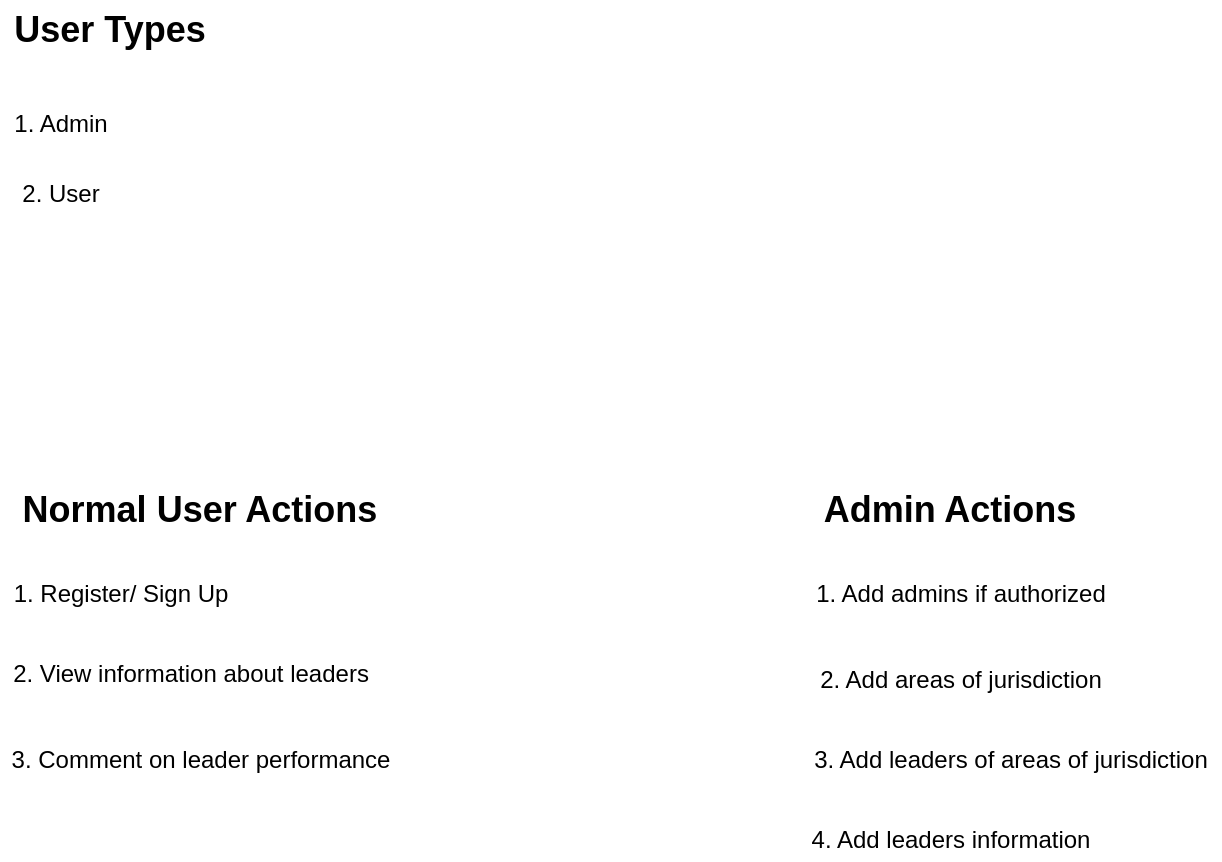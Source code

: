 <mxfile version="15.5.4" type="embed" pages="3"><diagram id="oCkdNeaF0YEQFddrZNUr" name="Overview"><mxGraphModel dx="688" dy="567" grid="1" gridSize="10" guides="1" tooltips="1" connect="1" arrows="1" fold="1" page="1" pageScale="1" pageWidth="850" pageHeight="1100" math="0" shadow="0"><root><mxCell id="0"/><mxCell id="1" parent="0"/><mxCell id="KLPxglxi2lyRny0Khbhe-1" value="&lt;b&gt;&lt;font style=&quot;font-size: 18px;&quot;&gt;User Types&lt;/font&gt;&lt;/b&gt;" style="text;html=1;strokeColor=none;fillColor=none;align=center;verticalAlign=middle;whiteSpace=wrap;rounded=0;" parent="1" vertex="1"><mxGeometry x="40" y="50" width="110" height="30" as="geometry"/></mxCell><mxCell id="KLPxglxi2lyRny0Khbhe-2" value="&lt;font style=&quot;font-size: 12px;&quot;&gt;1. Admin&lt;/font&gt;" style="text;html=1;align=center;verticalAlign=middle;resizable=0;points=[];autosize=1;strokeColor=none;fillColor=none;fontSize=18;" parent="1" vertex="1"><mxGeometry x="40" y="95" width="60" height="30" as="geometry"/></mxCell><mxCell id="KLPxglxi2lyRny0Khbhe-3" value="&lt;font style=&quot;font-size: 12px;&quot;&gt;2. User&lt;/font&gt;" style="text;html=1;align=center;verticalAlign=middle;resizable=0;points=[];autosize=1;strokeColor=none;fillColor=none;fontSize=18;" parent="1" vertex="1"><mxGeometry x="45" y="130" width="50" height="30" as="geometry"/></mxCell><mxCell id="KLPxglxi2lyRny0Khbhe-4" value="&lt;b&gt;&lt;font style=&quot;font-size: 18px;&quot;&gt;Normal User Actions&lt;/font&gt;&lt;/b&gt;" style="text;html=1;strokeColor=none;fillColor=none;align=center;verticalAlign=middle;whiteSpace=wrap;rounded=0;" parent="1" vertex="1"><mxGeometry x="40" y="290" width="200" height="30" as="geometry"/></mxCell><mxCell id="KLPxglxi2lyRny0Khbhe-5" value="&lt;font style=&quot;font-size: 12px;&quot;&gt;1. Register/ Sign Up&lt;/font&gt;" style="text;html=1;align=center;verticalAlign=middle;resizable=0;points=[];autosize=1;strokeColor=none;fillColor=none;fontSize=18;" parent="1" vertex="1"><mxGeometry x="40" y="330" width="120" height="30" as="geometry"/></mxCell><mxCell id="KLPxglxi2lyRny0Khbhe-6" value="&lt;font style=&quot;font-size: 12px;&quot;&gt;2. View information about leaders&lt;/font&gt;" style="text;html=1;align=center;verticalAlign=middle;resizable=0;points=[];autosize=1;strokeColor=none;fillColor=none;fontSize=18;" parent="1" vertex="1"><mxGeometry x="40" y="370" width="190" height="30" as="geometry"/></mxCell><mxCell id="KLPxglxi2lyRny0Khbhe-7" value="3. Comment on leader performance" style="text;html=1;align=center;verticalAlign=middle;resizable=0;points=[];autosize=1;strokeColor=none;fillColor=none;fontSize=12;" parent="1" vertex="1"><mxGeometry x="40" y="420" width="200" height="20" as="geometry"/></mxCell><mxCell id="KLPxglxi2lyRny0Khbhe-9" value="&lt;b&gt;&lt;font style=&quot;font-size: 18px;&quot;&gt;Admin Actions&lt;/font&gt;&lt;/b&gt;" style="text;html=1;strokeColor=none;fillColor=none;align=center;verticalAlign=middle;whiteSpace=wrap;rounded=0;" parent="1" vertex="1"><mxGeometry x="440" y="290" width="150" height="30" as="geometry"/></mxCell><mxCell id="KLPxglxi2lyRny0Khbhe-10" value="&lt;font style=&quot;font-size: 12px;&quot;&gt;1. Add admins if authorized&lt;/font&gt;" style="text;html=1;align=center;verticalAlign=middle;resizable=0;points=[];autosize=1;strokeColor=none;fillColor=none;fontSize=18;" parent="1" vertex="1"><mxGeometry x="440" y="330" width="160" height="30" as="geometry"/></mxCell><mxCell id="KLPxglxi2lyRny0Khbhe-11" value="2. Add areas of jurisdiction" style="text;html=1;align=center;verticalAlign=middle;resizable=0;points=[];autosize=1;strokeColor=none;fillColor=none;fontSize=12;" parent="1" vertex="1"><mxGeometry x="440" y="380" width="160" height="20" as="geometry"/></mxCell><mxCell id="KLPxglxi2lyRny0Khbhe-12" value="3. Add leaders of areas of jurisdiction" style="text;html=1;align=center;verticalAlign=middle;resizable=0;points=[];autosize=1;strokeColor=none;fillColor=none;fontSize=12;" parent="1" vertex="1"><mxGeometry x="440" y="420" width="210" height="20" as="geometry"/></mxCell><mxCell id="KLPxglxi2lyRny0Khbhe-14" value="4. Add leaders information" style="text;html=1;align=center;verticalAlign=middle;resizable=0;points=[];autosize=1;strokeColor=none;fillColor=none;fontSize=12;" parent="1" vertex="1"><mxGeometry x="440" y="460" width="150" height="20" as="geometry"/></mxCell></root></mxGraphModel></diagram><diagram id="OB7AvDWwScKwGek9Fwny" name="Development Process"><mxGraphModel dx="248" dy="567" grid="1" gridSize="10" guides="1" tooltips="1" connect="1" arrows="1" fold="1" page="1" pageScale="1" pageWidth="850" pageHeight="1100" math="0" shadow="0"><root><mxCell id="SeS3nvbilxKjUEev3X55-0"/><mxCell id="SeS3nvbilxKjUEev3X55-1" parent="SeS3nvbilxKjUEev3X55-0"/><mxCell id="SeS3nvbilxKjUEev3X55-2" value="&lt;font style=&quot;font-size: 18px&quot;&gt;&lt;b&gt;To Develop&lt;/b&gt;&lt;/font&gt;" style="text;html=1;align=center;verticalAlign=middle;resizable=0;points=[];autosize=1;strokeColor=none;fillColor=none;" vertex="1" parent="SeS3nvbilxKjUEev3X55-1"><mxGeometry x="40" y="20" width="110" height="20" as="geometry"/></mxCell><mxCell id="l7_ZD0DAUCYRVNkUFHTS-0" value="&lt;font style=&quot;font-size: 12px&quot;&gt;1. Add Country&lt;/font&gt;" style="text;html=1;align=center;verticalAlign=middle;resizable=0;points=[];autosize=1;strokeColor=none;fillColor=none;fontSize=18;" vertex="1" parent="SeS3nvbilxKjUEev3X55-1"><mxGeometry x="40" y="55" width="90" height="30" as="geometry"/></mxCell><mxCell id="l7_ZD0DAUCYRVNkUFHTS-1" value="&lt;ul&gt;&lt;li&gt;Persistence port&lt;/li&gt;&lt;li&gt;Use case&lt;/li&gt;&lt;li&gt;Service port&lt;/li&gt;&lt;/ul&gt;" style="text;html=1;align=center;verticalAlign=middle;resizable=0;points=[];autosize=1;strokeColor=none;fillColor=none;fontSize=12;" vertex="1" parent="SeS3nvbilxKjUEev3X55-1"><mxGeometry x="30" y="88" width="140" height="70" as="geometry"/></mxCell><mxCell id="l7_ZD0DAUCYRVNkUFHTS-3" value="&lt;font style=&quot;font-size: 12px&quot;&gt;2. Add County&lt;/font&gt;" style="text;html=1;align=center;verticalAlign=middle;resizable=0;points=[];autosize=1;strokeColor=none;fillColor=none;fontSize=18;" vertex="1" parent="SeS3nvbilxKjUEev3X55-1"><mxGeometry x="40" y="161" width="90" height="30" as="geometry"/></mxCell><mxCell id="l7_ZD0DAUCYRVNkUFHTS-4" value="&lt;ul&gt;&lt;li&gt;Persistence port&lt;/li&gt;&lt;li&gt;Use case&lt;/li&gt;&lt;li&gt;Service port&lt;/li&gt;&lt;/ul&gt;" style="text;html=1;align=center;verticalAlign=middle;resizable=0;points=[];autosize=1;strokeColor=none;fillColor=none;fontSize=12;" vertex="1" parent="SeS3nvbilxKjUEev3X55-1"><mxGeometry x="30" y="200" width="140" height="70" as="geometry"/></mxCell><mxCell id="l7_ZD0DAUCYRVNkUFHTS-5" value="&lt;font style=&quot;font-size: 12px&quot;&gt;3. Add Ward&lt;/font&gt;" style="text;html=1;align=center;verticalAlign=middle;resizable=0;points=[];autosize=1;strokeColor=none;fillColor=none;fontSize=18;" vertex="1" parent="SeS3nvbilxKjUEev3X55-1"><mxGeometry x="44" y="280" width="80" height="30" as="geometry"/></mxCell><mxCell id="l7_ZD0DAUCYRVNkUFHTS-6" value="&lt;ul&gt;&lt;li&gt;Persistence port&lt;/li&gt;&lt;li&gt;Use case&lt;/li&gt;&lt;li&gt;Service port&lt;/li&gt;&lt;/ul&gt;" style="text;html=1;align=center;verticalAlign=middle;resizable=0;points=[];autosize=1;strokeColor=none;fillColor=none;fontSize=12;" vertex="1" parent="SeS3nvbilxKjUEev3X55-1"><mxGeometry x="29" y="319" width="140" height="70" as="geometry"/></mxCell></root></mxGraphModel></diagram><diagram id="F-qVxIyfHVV-Q3zpFbjr" name="ERD"><mxGraphModel dx="248" dy="567" grid="1" gridSize="10" guides="1" tooltips="1" connect="1" arrows="1" fold="1" page="1" pageScale="1" pageWidth="1200" pageHeight="1920" math="0" shadow="0"><root><mxCell id="0"/><mxCell id="1" parent="0"/><mxCell id="DobC16E7qFqY-ao0hgY--1" value="User" style="shape=table;startSize=30;container=1;collapsible=1;childLayout=tableLayout;fixedRows=1;rowLines=0;fontStyle=1;align=center;resizeLast=1;" parent="1" vertex="1"><mxGeometry x="40" y="40" width="180" height="460" as="geometry"/></mxCell><mxCell id="DobC16E7qFqY-ao0hgY--2" value="" style="shape=tableRow;horizontal=0;startSize=0;swimlaneHead=0;swimlaneBody=0;fillColor=none;collapsible=0;dropTarget=0;points=[[0,0.5],[1,0.5]];portConstraint=eastwest;top=0;left=0;right=0;bottom=1;" parent="DobC16E7qFqY-ao0hgY--1" vertex="1"><mxGeometry y="30" width="180" height="30" as="geometry"/></mxCell><mxCell id="DobC16E7qFqY-ao0hgY--3" value="PK" style="shape=partialRectangle;connectable=0;fillColor=none;top=0;left=0;bottom=0;right=0;fontStyle=1;overflow=hidden;" parent="DobC16E7qFqY-ao0hgY--2" vertex="1"><mxGeometry width="30" height="30" as="geometry"><mxRectangle width="30" height="30" as="alternateBounds"/></mxGeometry></mxCell><mxCell id="DobC16E7qFqY-ao0hgY--4" value="id: Long" style="shape=partialRectangle;connectable=0;fillColor=none;top=0;left=0;bottom=0;right=0;align=left;spacingLeft=6;fontStyle=5;overflow=hidden;" parent="DobC16E7qFqY-ao0hgY--2" vertex="1"><mxGeometry x="30" width="150" height="30" as="geometry"><mxRectangle width="150" height="30" as="alternateBounds"/></mxGeometry></mxCell><mxCell id="DobC16E7qFqY-ao0hgY--5" value="" style="shape=tableRow;horizontal=0;startSize=0;swimlaneHead=0;swimlaneBody=0;fillColor=none;collapsible=0;dropTarget=0;points=[[0,0.5],[1,0.5]];portConstraint=eastwest;top=0;left=0;right=0;bottom=0;" parent="DobC16E7qFqY-ao0hgY--1" vertex="1"><mxGeometry y="60" width="180" height="30" as="geometry"/></mxCell><mxCell id="DobC16E7qFqY-ao0hgY--6" value="" style="shape=partialRectangle;connectable=0;fillColor=none;top=0;left=0;bottom=0;right=0;editable=1;overflow=hidden;" parent="DobC16E7qFqY-ao0hgY--5" vertex="1"><mxGeometry width="30" height="30" as="geometry"><mxRectangle width="30" height="30" as="alternateBounds"/></mxGeometry></mxCell><mxCell id="DobC16E7qFqY-ao0hgY--7" value="firstName: String" style="shape=partialRectangle;connectable=0;fillColor=none;top=0;left=0;bottom=0;right=0;align=left;spacingLeft=6;overflow=hidden;" parent="DobC16E7qFqY-ao0hgY--5" vertex="1"><mxGeometry x="30" width="150" height="30" as="geometry"><mxRectangle width="150" height="30" as="alternateBounds"/></mxGeometry></mxCell><mxCell id="DobC16E7qFqY-ao0hgY--8" value="" style="shape=tableRow;horizontal=0;startSize=0;swimlaneHead=0;swimlaneBody=0;fillColor=none;collapsible=0;dropTarget=0;points=[[0,0.5],[1,0.5]];portConstraint=eastwest;top=0;left=0;right=0;bottom=0;" parent="DobC16E7qFqY-ao0hgY--1" vertex="1"><mxGeometry y="90" width="180" height="30" as="geometry"/></mxCell><mxCell id="DobC16E7qFqY-ao0hgY--9" value="" style="shape=partialRectangle;connectable=0;fillColor=none;top=0;left=0;bottom=0;right=0;editable=1;overflow=hidden;" parent="DobC16E7qFqY-ao0hgY--8" vertex="1"><mxGeometry width="30" height="30" as="geometry"><mxRectangle width="30" height="30" as="alternateBounds"/></mxGeometry></mxCell><mxCell id="DobC16E7qFqY-ao0hgY--10" value="lastName: String" style="shape=partialRectangle;connectable=0;fillColor=none;top=0;left=0;bottom=0;right=0;align=left;spacingLeft=6;overflow=hidden;" parent="DobC16E7qFqY-ao0hgY--8" vertex="1"><mxGeometry x="30" width="150" height="30" as="geometry"><mxRectangle width="150" height="30" as="alternateBounds"/></mxGeometry></mxCell><mxCell id="DobC16E7qFqY-ao0hgY--11" value="" style="shape=tableRow;horizontal=0;startSize=0;swimlaneHead=0;swimlaneBody=0;fillColor=none;collapsible=0;dropTarget=0;points=[[0,0.5],[1,0.5]];portConstraint=eastwest;top=0;left=0;right=0;bottom=0;" parent="DobC16E7qFqY-ao0hgY--1" vertex="1"><mxGeometry y="120" width="180" height="30" as="geometry"/></mxCell><mxCell id="DobC16E7qFqY-ao0hgY--12" value="" style="shape=partialRectangle;connectable=0;fillColor=none;top=0;left=0;bottom=0;right=0;editable=1;overflow=hidden;" parent="DobC16E7qFqY-ao0hgY--11" vertex="1"><mxGeometry width="30" height="30" as="geometry"><mxRectangle width="30" height="30" as="alternateBounds"/></mxGeometry></mxCell><mxCell id="DobC16E7qFqY-ao0hgY--13" value="email: String" style="shape=partialRectangle;connectable=0;fillColor=none;top=0;left=0;bottom=0;right=0;align=left;spacingLeft=6;overflow=hidden;" parent="DobC16E7qFqY-ao0hgY--11" vertex="1"><mxGeometry x="30" width="150" height="30" as="geometry"><mxRectangle width="150" height="30" as="alternateBounds"/></mxGeometry></mxCell><mxCell id="DobC16E7qFqY-ao0hgY--14" value="" style="shape=tableRow;horizontal=0;startSize=0;swimlaneHead=0;swimlaneBody=0;fillColor=none;collapsible=0;dropTarget=0;points=[[0,0.5],[1,0.5]];portConstraint=eastwest;top=0;left=0;right=0;bottom=0;" parent="DobC16E7qFqY-ao0hgY--1" vertex="1"><mxGeometry y="150" width="180" height="30" as="geometry"/></mxCell><mxCell id="DobC16E7qFqY-ao0hgY--15" value="" style="shape=partialRectangle;connectable=0;fillColor=none;top=0;left=0;bottom=0;right=0;editable=1;overflow=hidden;" parent="DobC16E7qFqY-ao0hgY--14" vertex="1"><mxGeometry width="30" height="30" as="geometry"><mxRectangle width="30" height="30" as="alternateBounds"/></mxGeometry></mxCell><mxCell id="DobC16E7qFqY-ao0hgY--16" value="username: String" style="shape=partialRectangle;connectable=0;fillColor=none;top=0;left=0;bottom=0;right=0;align=left;spacingLeft=6;overflow=hidden;" parent="DobC16E7qFqY-ao0hgY--14" vertex="1"><mxGeometry x="30" width="150" height="30" as="geometry"><mxRectangle width="150" height="30" as="alternateBounds"/></mxGeometry></mxCell><mxCell id="DobC16E7qFqY-ao0hgY--17" value="" style="shape=tableRow;horizontal=0;startSize=0;swimlaneHead=0;swimlaneBody=0;fillColor=none;collapsible=0;dropTarget=0;points=[[0,0.5],[1,0.5]];portConstraint=eastwest;top=0;left=0;right=0;bottom=0;" parent="DobC16E7qFqY-ao0hgY--1" vertex="1"><mxGeometry y="180" width="180" height="30" as="geometry"/></mxCell><mxCell id="DobC16E7qFqY-ao0hgY--18" value="" style="shape=partialRectangle;connectable=0;fillColor=none;top=0;left=0;bottom=0;right=0;editable=1;overflow=hidden;" parent="DobC16E7qFqY-ao0hgY--17" vertex="1"><mxGeometry width="30" height="30" as="geometry"><mxRectangle width="30" height="30" as="alternateBounds"/></mxGeometry></mxCell><mxCell id="DobC16E7qFqY-ao0hgY--19" value="phoneNumber: String" style="shape=partialRectangle;connectable=0;fillColor=none;top=0;left=0;bottom=0;right=0;align=left;spacingLeft=6;overflow=hidden;" parent="DobC16E7qFqY-ao0hgY--17" vertex="1"><mxGeometry x="30" width="150" height="30" as="geometry"><mxRectangle width="150" height="30" as="alternateBounds"/></mxGeometry></mxCell><mxCell id="DobC16E7qFqY-ao0hgY--20" value="" style="shape=tableRow;horizontal=0;startSize=0;swimlaneHead=0;swimlaneBody=0;fillColor=none;collapsible=0;dropTarget=0;points=[[0,0.5],[1,0.5]];portConstraint=eastwest;top=0;left=0;right=0;bottom=0;" parent="DobC16E7qFqY-ao0hgY--1" vertex="1"><mxGeometry y="210" width="180" height="30" as="geometry"/></mxCell><mxCell id="DobC16E7qFqY-ao0hgY--21" value="" style="shape=partialRectangle;connectable=0;fillColor=none;top=0;left=0;bottom=0;right=0;editable=1;overflow=hidden;" parent="DobC16E7qFqY-ao0hgY--20" vertex="1"><mxGeometry width="30" height="30" as="geometry"><mxRectangle width="30" height="30" as="alternateBounds"/></mxGeometry></mxCell><mxCell id="DobC16E7qFqY-ao0hgY--22" value="password: String" style="shape=partialRectangle;connectable=0;fillColor=none;top=0;left=0;bottom=0;right=0;align=left;spacingLeft=6;overflow=hidden;" parent="DobC16E7qFqY-ao0hgY--20" vertex="1"><mxGeometry x="30" width="150" height="30" as="geometry"><mxRectangle width="150" height="30" as="alternateBounds"/></mxGeometry></mxCell><mxCell id="DobC16E7qFqY-ao0hgY--23" value="" style="shape=tableRow;horizontal=0;startSize=0;swimlaneHead=0;swimlaneBody=0;fillColor=none;collapsible=0;dropTarget=0;points=[[0,0.5],[1,0.5]];portConstraint=eastwest;top=0;left=0;right=0;bottom=0;" parent="DobC16E7qFqY-ao0hgY--1" vertex="1"><mxGeometry y="240" width="180" height="30" as="geometry"/></mxCell><mxCell id="DobC16E7qFqY-ao0hgY--24" value="" style="shape=partialRectangle;connectable=0;fillColor=none;top=0;left=0;bottom=0;right=0;editable=1;overflow=hidden;" parent="DobC16E7qFqY-ao0hgY--23" vertex="1"><mxGeometry width="30" height="30" as="geometry"><mxRectangle width="30" height="30" as="alternateBounds"/></mxGeometry></mxCell><mxCell id="DobC16E7qFqY-ao0hgY--25" value="status: Int" style="shape=partialRectangle;connectable=0;fillColor=none;top=0;left=0;bottom=0;right=0;align=left;spacingLeft=6;overflow=hidden;" parent="DobC16E7qFqY-ao0hgY--23" vertex="1"><mxGeometry x="30" width="150" height="30" as="geometry"><mxRectangle width="150" height="30" as="alternateBounds"/></mxGeometry></mxCell><mxCell id="DobC16E7qFqY-ao0hgY--26" value="" style="shape=tableRow;horizontal=0;startSize=0;swimlaneHead=0;swimlaneBody=0;fillColor=none;collapsible=0;dropTarget=0;points=[[0,0.5],[1,0.5]];portConstraint=eastwest;top=0;left=0;right=0;bottom=0;" parent="DobC16E7qFqY-ao0hgY--1" vertex="1"><mxGeometry y="270" width="180" height="30" as="geometry"/></mxCell><mxCell id="DobC16E7qFqY-ao0hgY--27" value="" style="shape=partialRectangle;connectable=0;fillColor=none;top=0;left=0;bottom=0;right=0;editable=1;overflow=hidden;" parent="DobC16E7qFqY-ao0hgY--26" vertex="1"><mxGeometry width="30" height="30" as="geometry"><mxRectangle width="30" height="30" as="alternateBounds"/></mxGeometry></mxCell><mxCell id="DobC16E7qFqY-ao0hgY--28" value="createdAt: Timestamp" style="shape=partialRectangle;connectable=0;fillColor=none;top=0;left=0;bottom=0;right=0;align=left;spacingLeft=6;overflow=hidden;" parent="DobC16E7qFqY-ao0hgY--26" vertex="1"><mxGeometry x="30" width="150" height="30" as="geometry"><mxRectangle width="150" height="30" as="alternateBounds"/></mxGeometry></mxCell><mxCell id="DobC16E7qFqY-ao0hgY--29" value="" style="shape=tableRow;horizontal=0;startSize=0;swimlaneHead=0;swimlaneBody=0;fillColor=none;collapsible=0;dropTarget=0;points=[[0,0.5],[1,0.5]];portConstraint=eastwest;top=0;left=0;right=0;bottom=0;" parent="DobC16E7qFqY-ao0hgY--1" vertex="1"><mxGeometry y="300" width="180" height="30" as="geometry"/></mxCell><mxCell id="DobC16E7qFqY-ao0hgY--30" value="" style="shape=partialRectangle;connectable=0;fillColor=none;top=0;left=0;bottom=0;right=0;editable=1;overflow=hidden;" parent="DobC16E7qFqY-ao0hgY--29" vertex="1"><mxGeometry width="30" height="30" as="geometry"><mxRectangle width="30" height="30" as="alternateBounds"/></mxGeometry></mxCell><mxCell id="DobC16E7qFqY-ao0hgY--31" value="createdBy: String" style="shape=partialRectangle;connectable=0;fillColor=none;top=0;left=0;bottom=0;right=0;align=left;spacingLeft=6;overflow=hidden;" parent="DobC16E7qFqY-ao0hgY--29" vertex="1"><mxGeometry x="30" width="150" height="30" as="geometry"><mxRectangle width="150" height="30" as="alternateBounds"/></mxGeometry></mxCell><mxCell id="DobC16E7qFqY-ao0hgY--32" value="" style="shape=tableRow;horizontal=0;startSize=0;swimlaneHead=0;swimlaneBody=0;fillColor=none;collapsible=0;dropTarget=0;points=[[0,0.5],[1,0.5]];portConstraint=eastwest;top=0;left=0;right=0;bottom=0;" parent="DobC16E7qFqY-ao0hgY--1" vertex="1"><mxGeometry y="330" width="180" height="30" as="geometry"/></mxCell><mxCell id="DobC16E7qFqY-ao0hgY--33" value="" style="shape=partialRectangle;connectable=0;fillColor=none;top=0;left=0;bottom=0;right=0;editable=1;overflow=hidden;" parent="DobC16E7qFqY-ao0hgY--32" vertex="1"><mxGeometry width="30" height="30" as="geometry"><mxRectangle width="30" height="30" as="alternateBounds"/></mxGeometry></mxCell><mxCell id="DobC16E7qFqY-ao0hgY--34" value="modifiedAt: Timestamp" style="shape=partialRectangle;connectable=0;fillColor=none;top=0;left=0;bottom=0;right=0;align=left;spacingLeft=6;overflow=hidden;" parent="DobC16E7qFqY-ao0hgY--32" vertex="1"><mxGeometry x="30" width="150" height="30" as="geometry"><mxRectangle width="150" height="30" as="alternateBounds"/></mxGeometry></mxCell><mxCell id="DobC16E7qFqY-ao0hgY--35" value="" style="shape=tableRow;horizontal=0;startSize=0;swimlaneHead=0;swimlaneBody=0;fillColor=none;collapsible=0;dropTarget=0;points=[[0,0.5],[1,0.5]];portConstraint=eastwest;top=0;left=0;right=0;bottom=0;" parent="DobC16E7qFqY-ao0hgY--1" vertex="1"><mxGeometry y="360" width="180" height="30" as="geometry"/></mxCell><mxCell id="DobC16E7qFqY-ao0hgY--36" value="" style="shape=partialRectangle;connectable=0;fillColor=none;top=0;left=0;bottom=0;right=0;editable=1;overflow=hidden;" parent="DobC16E7qFqY-ao0hgY--35" vertex="1"><mxGeometry width="30" height="30" as="geometry"><mxRectangle width="30" height="30" as="alternateBounds"/></mxGeometry></mxCell><mxCell id="DobC16E7qFqY-ao0hgY--37" value="modifiedBy: String" style="shape=partialRectangle;connectable=0;fillColor=none;top=0;left=0;bottom=0;right=0;align=left;spacingLeft=6;overflow=hidden;" parent="DobC16E7qFqY-ao0hgY--35" vertex="1"><mxGeometry x="30" width="150" height="30" as="geometry"><mxRectangle width="150" height="30" as="alternateBounds"/></mxGeometry></mxCell><mxCell id="DobC16E7qFqY-ao0hgY--38" value="" style="shape=tableRow;horizontal=0;startSize=0;swimlaneHead=0;swimlaneBody=0;fillColor=none;collapsible=0;dropTarget=0;points=[[0,0.5],[1,0.5]];portConstraint=eastwest;top=0;left=0;right=0;bottom=0;" parent="DobC16E7qFqY-ao0hgY--1" vertex="1"><mxGeometry y="390" width="180" height="30" as="geometry"/></mxCell><mxCell id="DobC16E7qFqY-ao0hgY--39" value="" style="shape=partialRectangle;connectable=0;fillColor=none;top=0;left=0;bottom=0;right=0;editable=1;overflow=hidden;" parent="DobC16E7qFqY-ao0hgY--38" vertex="1"><mxGeometry width="30" height="30" as="geometry"><mxRectangle width="30" height="30" as="alternateBounds"/></mxGeometry></mxCell><mxCell id="DobC16E7qFqY-ao0hgY--40" value="deletedAt: Timestamp" style="shape=partialRectangle;connectable=0;fillColor=none;top=0;left=0;bottom=0;right=0;align=left;spacingLeft=6;overflow=hidden;" parent="DobC16E7qFqY-ao0hgY--38" vertex="1"><mxGeometry x="30" width="150" height="30" as="geometry"><mxRectangle width="150" height="30" as="alternateBounds"/></mxGeometry></mxCell><mxCell id="DobC16E7qFqY-ao0hgY--41" value="" style="shape=tableRow;horizontal=0;startSize=0;swimlaneHead=0;swimlaneBody=0;fillColor=none;collapsible=0;dropTarget=0;points=[[0,0.5],[1,0.5]];portConstraint=eastwest;top=0;left=0;right=0;bottom=0;" parent="DobC16E7qFqY-ao0hgY--1" vertex="1"><mxGeometry y="420" width="180" height="30" as="geometry"/></mxCell><mxCell id="DobC16E7qFqY-ao0hgY--42" value="" style="shape=partialRectangle;connectable=0;fillColor=none;top=0;left=0;bottom=0;right=0;editable=1;overflow=hidden;" parent="DobC16E7qFqY-ao0hgY--41" vertex="1"><mxGeometry width="30" height="30" as="geometry"><mxRectangle width="30" height="30" as="alternateBounds"/></mxGeometry></mxCell><mxCell id="DobC16E7qFqY-ao0hgY--43" value="deletedBy: String" style="shape=partialRectangle;connectable=0;fillColor=none;top=0;left=0;bottom=0;right=0;align=left;spacingLeft=6;overflow=hidden;" parent="DobC16E7qFqY-ao0hgY--41" vertex="1"><mxGeometry x="30" width="150" height="30" as="geometry"><mxRectangle width="150" height="30" as="alternateBounds"/></mxGeometry></mxCell><mxCell id="k2SYGtyFrZCD0xG3FU8H-1" value="Country" style="shape=table;startSize=30;container=1;collapsible=1;childLayout=tableLayout;fixedRows=1;rowLines=0;fontStyle=1;align=center;resizeLast=1;" parent="1" vertex="1"><mxGeometry x="280" y="40" width="180" height="310" as="geometry"/></mxCell><mxCell id="k2SYGtyFrZCD0xG3FU8H-2" value="" style="shape=tableRow;horizontal=0;startSize=0;swimlaneHead=0;swimlaneBody=0;fillColor=none;collapsible=0;dropTarget=0;points=[[0,0.5],[1,0.5]];portConstraint=eastwest;top=0;left=0;right=0;bottom=1;" parent="k2SYGtyFrZCD0xG3FU8H-1" vertex="1"><mxGeometry y="30" width="180" height="30" as="geometry"/></mxCell><mxCell id="k2SYGtyFrZCD0xG3FU8H-3" value="PK" style="shape=partialRectangle;connectable=0;fillColor=none;top=0;left=0;bottom=0;right=0;fontStyle=1;overflow=hidden;" parent="k2SYGtyFrZCD0xG3FU8H-2" vertex="1"><mxGeometry width="30" height="30" as="geometry"><mxRectangle width="30" height="30" as="alternateBounds"/></mxGeometry></mxCell><mxCell id="k2SYGtyFrZCD0xG3FU8H-4" value="id: Long" style="shape=partialRectangle;connectable=0;fillColor=none;top=0;left=0;bottom=0;right=0;align=left;spacingLeft=6;fontStyle=5;overflow=hidden;" parent="k2SYGtyFrZCD0xG3FU8H-2" vertex="1"><mxGeometry x="30" width="150" height="30" as="geometry"><mxRectangle width="150" height="30" as="alternateBounds"/></mxGeometry></mxCell><mxCell id="k2SYGtyFrZCD0xG3FU8H-5" value="" style="shape=tableRow;horizontal=0;startSize=0;swimlaneHead=0;swimlaneBody=0;fillColor=none;collapsible=0;dropTarget=0;points=[[0,0.5],[1,0.5]];portConstraint=eastwest;top=0;left=0;right=0;bottom=0;" parent="k2SYGtyFrZCD0xG3FU8H-1" vertex="1"><mxGeometry y="60" width="180" height="30" as="geometry"/></mxCell><mxCell id="k2SYGtyFrZCD0xG3FU8H-6" value="" style="shape=partialRectangle;connectable=0;fillColor=none;top=0;left=0;bottom=0;right=0;editable=1;overflow=hidden;" parent="k2SYGtyFrZCD0xG3FU8H-5" vertex="1"><mxGeometry width="30" height="30" as="geometry"><mxRectangle width="30" height="30" as="alternateBounds"/></mxGeometry></mxCell><mxCell id="k2SYGtyFrZCD0xG3FU8H-7" value="name: String" style="shape=partialRectangle;connectable=0;fillColor=none;top=0;left=0;bottom=0;right=0;align=left;spacingLeft=6;overflow=hidden;" parent="k2SYGtyFrZCD0xG3FU8H-5" vertex="1"><mxGeometry x="30" width="150" height="30" as="geometry"><mxRectangle width="150" height="30" as="alternateBounds"/></mxGeometry></mxCell><mxCell id="k2SYGtyFrZCD0xG3FU8H-23" value="" style="shape=tableRow;horizontal=0;startSize=0;swimlaneHead=0;swimlaneBody=0;fillColor=none;collapsible=0;dropTarget=0;points=[[0,0.5],[1,0.5]];portConstraint=eastwest;top=0;left=0;right=0;bottom=0;" parent="k2SYGtyFrZCD0xG3FU8H-1" vertex="1"><mxGeometry y="90" width="180" height="30" as="geometry"/></mxCell><mxCell id="k2SYGtyFrZCD0xG3FU8H-24" value="" style="shape=partialRectangle;connectable=0;fillColor=none;top=0;left=0;bottom=0;right=0;editable=1;overflow=hidden;" parent="k2SYGtyFrZCD0xG3FU8H-23" vertex="1"><mxGeometry width="30" height="30" as="geometry"><mxRectangle width="30" height="30" as="alternateBounds"/></mxGeometry></mxCell><mxCell id="k2SYGtyFrZCD0xG3FU8H-25" value="status: Int" style="shape=partialRectangle;connectable=0;fillColor=none;top=0;left=0;bottom=0;right=0;align=left;spacingLeft=6;overflow=hidden;" parent="k2SYGtyFrZCD0xG3FU8H-23" vertex="1"><mxGeometry x="30" width="150" height="30" as="geometry"><mxRectangle width="150" height="30" as="alternateBounds"/></mxGeometry></mxCell><mxCell id="k2SYGtyFrZCD0xG3FU8H-26" value="" style="shape=tableRow;horizontal=0;startSize=0;swimlaneHead=0;swimlaneBody=0;fillColor=none;collapsible=0;dropTarget=0;points=[[0,0.5],[1,0.5]];portConstraint=eastwest;top=0;left=0;right=0;bottom=0;" parent="k2SYGtyFrZCD0xG3FU8H-1" vertex="1"><mxGeometry y="120" width="180" height="30" as="geometry"/></mxCell><mxCell id="k2SYGtyFrZCD0xG3FU8H-27" value="" style="shape=partialRectangle;connectable=0;fillColor=none;top=0;left=0;bottom=0;right=0;editable=1;overflow=hidden;" parent="k2SYGtyFrZCD0xG3FU8H-26" vertex="1"><mxGeometry width="30" height="30" as="geometry"><mxRectangle width="30" height="30" as="alternateBounds"/></mxGeometry></mxCell><mxCell id="k2SYGtyFrZCD0xG3FU8H-28" value="createdAt: Timestamp" style="shape=partialRectangle;connectable=0;fillColor=none;top=0;left=0;bottom=0;right=0;align=left;spacingLeft=6;overflow=hidden;" parent="k2SYGtyFrZCD0xG3FU8H-26" vertex="1"><mxGeometry x="30" width="150" height="30" as="geometry"><mxRectangle width="150" height="30" as="alternateBounds"/></mxGeometry></mxCell><mxCell id="k2SYGtyFrZCD0xG3FU8H-29" value="" style="shape=tableRow;horizontal=0;startSize=0;swimlaneHead=0;swimlaneBody=0;fillColor=none;collapsible=0;dropTarget=0;points=[[0,0.5],[1,0.5]];portConstraint=eastwest;top=0;left=0;right=0;bottom=0;" parent="k2SYGtyFrZCD0xG3FU8H-1" vertex="1"><mxGeometry y="150" width="180" height="30" as="geometry"/></mxCell><mxCell id="k2SYGtyFrZCD0xG3FU8H-30" value="" style="shape=partialRectangle;connectable=0;fillColor=none;top=0;left=0;bottom=0;right=0;editable=1;overflow=hidden;" parent="k2SYGtyFrZCD0xG3FU8H-29" vertex="1"><mxGeometry width="30" height="30" as="geometry"><mxRectangle width="30" height="30" as="alternateBounds"/></mxGeometry></mxCell><mxCell id="k2SYGtyFrZCD0xG3FU8H-31" value="createdBy: String" style="shape=partialRectangle;connectable=0;fillColor=none;top=0;left=0;bottom=0;right=0;align=left;spacingLeft=6;overflow=hidden;" parent="k2SYGtyFrZCD0xG3FU8H-29" vertex="1"><mxGeometry x="30" width="150" height="30" as="geometry"><mxRectangle width="150" height="30" as="alternateBounds"/></mxGeometry></mxCell><mxCell id="k2SYGtyFrZCD0xG3FU8H-32" value="" style="shape=tableRow;horizontal=0;startSize=0;swimlaneHead=0;swimlaneBody=0;fillColor=none;collapsible=0;dropTarget=0;points=[[0,0.5],[1,0.5]];portConstraint=eastwest;top=0;left=0;right=0;bottom=0;" parent="k2SYGtyFrZCD0xG3FU8H-1" vertex="1"><mxGeometry y="180" width="180" height="30" as="geometry"/></mxCell><mxCell id="k2SYGtyFrZCD0xG3FU8H-33" value="" style="shape=partialRectangle;connectable=0;fillColor=none;top=0;left=0;bottom=0;right=0;editable=1;overflow=hidden;" parent="k2SYGtyFrZCD0xG3FU8H-32" vertex="1"><mxGeometry width="30" height="30" as="geometry"><mxRectangle width="30" height="30" as="alternateBounds"/></mxGeometry></mxCell><mxCell id="k2SYGtyFrZCD0xG3FU8H-34" value="modifiedAt: Timestamp" style="shape=partialRectangle;connectable=0;fillColor=none;top=0;left=0;bottom=0;right=0;align=left;spacingLeft=6;overflow=hidden;" parent="k2SYGtyFrZCD0xG3FU8H-32" vertex="1"><mxGeometry x="30" width="150" height="30" as="geometry"><mxRectangle width="150" height="30" as="alternateBounds"/></mxGeometry></mxCell><mxCell id="k2SYGtyFrZCD0xG3FU8H-35" value="" style="shape=tableRow;horizontal=0;startSize=0;swimlaneHead=0;swimlaneBody=0;fillColor=none;collapsible=0;dropTarget=0;points=[[0,0.5],[1,0.5]];portConstraint=eastwest;top=0;left=0;right=0;bottom=0;" parent="k2SYGtyFrZCD0xG3FU8H-1" vertex="1"><mxGeometry y="210" width="180" height="30" as="geometry"/></mxCell><mxCell id="k2SYGtyFrZCD0xG3FU8H-36" value="" style="shape=partialRectangle;connectable=0;fillColor=none;top=0;left=0;bottom=0;right=0;editable=1;overflow=hidden;" parent="k2SYGtyFrZCD0xG3FU8H-35" vertex="1"><mxGeometry width="30" height="30" as="geometry"><mxRectangle width="30" height="30" as="alternateBounds"/></mxGeometry></mxCell><mxCell id="k2SYGtyFrZCD0xG3FU8H-37" value="modifiedBy: String" style="shape=partialRectangle;connectable=0;fillColor=none;top=0;left=0;bottom=0;right=0;align=left;spacingLeft=6;overflow=hidden;" parent="k2SYGtyFrZCD0xG3FU8H-35" vertex="1"><mxGeometry x="30" width="150" height="30" as="geometry"><mxRectangle width="150" height="30" as="alternateBounds"/></mxGeometry></mxCell><mxCell id="k2SYGtyFrZCD0xG3FU8H-38" value="" style="shape=tableRow;horizontal=0;startSize=0;swimlaneHead=0;swimlaneBody=0;fillColor=none;collapsible=0;dropTarget=0;points=[[0,0.5],[1,0.5]];portConstraint=eastwest;top=0;left=0;right=0;bottom=0;" parent="k2SYGtyFrZCD0xG3FU8H-1" vertex="1"><mxGeometry y="240" width="180" height="30" as="geometry"/></mxCell><mxCell id="k2SYGtyFrZCD0xG3FU8H-39" value="" style="shape=partialRectangle;connectable=0;fillColor=none;top=0;left=0;bottom=0;right=0;editable=1;overflow=hidden;" parent="k2SYGtyFrZCD0xG3FU8H-38" vertex="1"><mxGeometry width="30" height="30" as="geometry"><mxRectangle width="30" height="30" as="alternateBounds"/></mxGeometry></mxCell><mxCell id="k2SYGtyFrZCD0xG3FU8H-40" value="deletedAt: Timestamp" style="shape=partialRectangle;connectable=0;fillColor=none;top=0;left=0;bottom=0;right=0;align=left;spacingLeft=6;overflow=hidden;" parent="k2SYGtyFrZCD0xG3FU8H-38" vertex="1"><mxGeometry x="30" width="150" height="30" as="geometry"><mxRectangle width="150" height="30" as="alternateBounds"/></mxGeometry></mxCell><mxCell id="k2SYGtyFrZCD0xG3FU8H-41" value="" style="shape=tableRow;horizontal=0;startSize=0;swimlaneHead=0;swimlaneBody=0;fillColor=none;collapsible=0;dropTarget=0;points=[[0,0.5],[1,0.5]];portConstraint=eastwest;top=0;left=0;right=0;bottom=0;" parent="k2SYGtyFrZCD0xG3FU8H-1" vertex="1"><mxGeometry y="270" width="180" height="30" as="geometry"/></mxCell><mxCell id="k2SYGtyFrZCD0xG3FU8H-42" value="" style="shape=partialRectangle;connectable=0;fillColor=none;top=0;left=0;bottom=0;right=0;editable=1;overflow=hidden;" parent="k2SYGtyFrZCD0xG3FU8H-41" vertex="1"><mxGeometry width="30" height="30" as="geometry"><mxRectangle width="30" height="30" as="alternateBounds"/></mxGeometry></mxCell><mxCell id="k2SYGtyFrZCD0xG3FU8H-43" value="deletedBy: String" style="shape=partialRectangle;connectable=0;fillColor=none;top=0;left=0;bottom=0;right=0;align=left;spacingLeft=6;overflow=hidden;" parent="k2SYGtyFrZCD0xG3FU8H-41" vertex="1"><mxGeometry x="30" width="150" height="30" as="geometry"><mxRectangle width="150" height="30" as="alternateBounds"/></mxGeometry></mxCell><mxCell id="k2SYGtyFrZCD0xG3FU8H-44" value="County" style="shape=table;startSize=30;container=1;collapsible=1;childLayout=tableLayout;fixedRows=1;rowLines=0;fontStyle=1;align=center;resizeLast=1;" parent="1" vertex="1"><mxGeometry x="680" y="40" width="180" height="340" as="geometry"/></mxCell><mxCell id="k2SYGtyFrZCD0xG3FU8H-45" value="" style="shape=tableRow;horizontal=0;startSize=0;swimlaneHead=0;swimlaneBody=0;fillColor=none;collapsible=0;dropTarget=0;points=[[0,0.5],[1,0.5]];portConstraint=eastwest;top=0;left=0;right=0;bottom=1;" parent="k2SYGtyFrZCD0xG3FU8H-44" vertex="1"><mxGeometry y="30" width="180" height="30" as="geometry"/></mxCell><mxCell id="k2SYGtyFrZCD0xG3FU8H-46" value="PK" style="shape=partialRectangle;connectable=0;fillColor=none;top=0;left=0;bottom=0;right=0;fontStyle=1;overflow=hidden;" parent="k2SYGtyFrZCD0xG3FU8H-45" vertex="1"><mxGeometry width="30" height="30" as="geometry"><mxRectangle width="30" height="30" as="alternateBounds"/></mxGeometry></mxCell><mxCell id="k2SYGtyFrZCD0xG3FU8H-47" value="id: Long" style="shape=partialRectangle;connectable=0;fillColor=none;top=0;left=0;bottom=0;right=0;align=left;spacingLeft=6;fontStyle=5;overflow=hidden;" parent="k2SYGtyFrZCD0xG3FU8H-45" vertex="1"><mxGeometry x="30" width="150" height="30" as="geometry"><mxRectangle width="150" height="30" as="alternateBounds"/></mxGeometry></mxCell><mxCell id="k2SYGtyFrZCD0xG3FU8H-48" value="" style="shape=tableRow;horizontal=0;startSize=0;swimlaneHead=0;swimlaneBody=0;fillColor=none;collapsible=0;dropTarget=0;points=[[0,0.5],[1,0.5]];portConstraint=eastwest;top=0;left=0;right=0;bottom=0;" parent="k2SYGtyFrZCD0xG3FU8H-44" vertex="1"><mxGeometry y="60" width="180" height="30" as="geometry"/></mxCell><mxCell id="k2SYGtyFrZCD0xG3FU8H-49" value="" style="shape=partialRectangle;connectable=0;fillColor=none;top=0;left=0;bottom=0;right=0;editable=1;overflow=hidden;" parent="k2SYGtyFrZCD0xG3FU8H-48" vertex="1"><mxGeometry width="30" height="30" as="geometry"><mxRectangle width="30" height="30" as="alternateBounds"/></mxGeometry></mxCell><mxCell id="k2SYGtyFrZCD0xG3FU8H-50" value="name: String" style="shape=partialRectangle;connectable=0;fillColor=none;top=0;left=0;bottom=0;right=0;align=left;spacingLeft=6;overflow=hidden;" parent="k2SYGtyFrZCD0xG3FU8H-48" vertex="1"><mxGeometry x="30" width="150" height="30" as="geometry"><mxRectangle width="150" height="30" as="alternateBounds"/></mxGeometry></mxCell><mxCell id="k2SYGtyFrZCD0xG3FU8H-100" value="" style="shape=tableRow;horizontal=0;startSize=0;swimlaneHead=0;swimlaneBody=0;fillColor=none;collapsible=0;dropTarget=0;points=[[0,0.5],[1,0.5]];portConstraint=eastwest;top=0;left=0;right=0;bottom=0;" parent="k2SYGtyFrZCD0xG3FU8H-44" vertex="1"><mxGeometry y="90" width="180" height="30" as="geometry"/></mxCell><mxCell id="k2SYGtyFrZCD0xG3FU8H-101" value="" style="shape=partialRectangle;connectable=0;fillColor=none;top=0;left=0;bottom=0;right=0;editable=1;overflow=hidden;" parent="k2SYGtyFrZCD0xG3FU8H-100" vertex="1"><mxGeometry width="30" height="30" as="geometry"><mxRectangle width="30" height="30" as="alternateBounds"/></mxGeometry></mxCell><mxCell id="k2SYGtyFrZCD0xG3FU8H-102" value="countryId: Long" style="shape=partialRectangle;connectable=0;fillColor=none;top=0;left=0;bottom=0;right=0;align=left;spacingLeft=6;overflow=hidden;" parent="k2SYGtyFrZCD0xG3FU8H-100" vertex="1"><mxGeometry x="30" width="150" height="30" as="geometry"><mxRectangle width="150" height="30" as="alternateBounds"/></mxGeometry></mxCell><mxCell id="k2SYGtyFrZCD0xG3FU8H-51" value="" style="shape=tableRow;horizontal=0;startSize=0;swimlaneHead=0;swimlaneBody=0;fillColor=none;collapsible=0;dropTarget=0;points=[[0,0.5],[1,0.5]];portConstraint=eastwest;top=0;left=0;right=0;bottom=0;" parent="k2SYGtyFrZCD0xG3FU8H-44" vertex="1"><mxGeometry y="120" width="180" height="30" as="geometry"/></mxCell><mxCell id="k2SYGtyFrZCD0xG3FU8H-52" value="" style="shape=partialRectangle;connectable=0;fillColor=none;top=0;left=0;bottom=0;right=0;editable=1;overflow=hidden;" parent="k2SYGtyFrZCD0xG3FU8H-51" vertex="1"><mxGeometry width="30" height="30" as="geometry"><mxRectangle width="30" height="30" as="alternateBounds"/></mxGeometry></mxCell><mxCell id="k2SYGtyFrZCD0xG3FU8H-53" value="status: Int" style="shape=partialRectangle;connectable=0;fillColor=none;top=0;left=0;bottom=0;right=0;align=left;spacingLeft=6;overflow=hidden;" parent="k2SYGtyFrZCD0xG3FU8H-51" vertex="1"><mxGeometry x="30" width="150" height="30" as="geometry"><mxRectangle width="150" height="30" as="alternateBounds"/></mxGeometry></mxCell><mxCell id="k2SYGtyFrZCD0xG3FU8H-54" value="" style="shape=tableRow;horizontal=0;startSize=0;swimlaneHead=0;swimlaneBody=0;fillColor=none;collapsible=0;dropTarget=0;points=[[0,0.5],[1,0.5]];portConstraint=eastwest;top=0;left=0;right=0;bottom=0;" parent="k2SYGtyFrZCD0xG3FU8H-44" vertex="1"><mxGeometry y="150" width="180" height="30" as="geometry"/></mxCell><mxCell id="k2SYGtyFrZCD0xG3FU8H-55" value="" style="shape=partialRectangle;connectable=0;fillColor=none;top=0;left=0;bottom=0;right=0;editable=1;overflow=hidden;" parent="k2SYGtyFrZCD0xG3FU8H-54" vertex="1"><mxGeometry width="30" height="30" as="geometry"><mxRectangle width="30" height="30" as="alternateBounds"/></mxGeometry></mxCell><mxCell id="k2SYGtyFrZCD0xG3FU8H-56" value="createdAt: Timestamp" style="shape=partialRectangle;connectable=0;fillColor=none;top=0;left=0;bottom=0;right=0;align=left;spacingLeft=6;overflow=hidden;" parent="k2SYGtyFrZCD0xG3FU8H-54" vertex="1"><mxGeometry x="30" width="150" height="30" as="geometry"><mxRectangle width="150" height="30" as="alternateBounds"/></mxGeometry></mxCell><mxCell id="k2SYGtyFrZCD0xG3FU8H-57" value="" style="shape=tableRow;horizontal=0;startSize=0;swimlaneHead=0;swimlaneBody=0;fillColor=none;collapsible=0;dropTarget=0;points=[[0,0.5],[1,0.5]];portConstraint=eastwest;top=0;left=0;right=0;bottom=0;" parent="k2SYGtyFrZCD0xG3FU8H-44" vertex="1"><mxGeometry y="180" width="180" height="30" as="geometry"/></mxCell><mxCell id="k2SYGtyFrZCD0xG3FU8H-58" value="" style="shape=partialRectangle;connectable=0;fillColor=none;top=0;left=0;bottom=0;right=0;editable=1;overflow=hidden;" parent="k2SYGtyFrZCD0xG3FU8H-57" vertex="1"><mxGeometry width="30" height="30" as="geometry"><mxRectangle width="30" height="30" as="alternateBounds"/></mxGeometry></mxCell><mxCell id="k2SYGtyFrZCD0xG3FU8H-59" value="createdBy: String" style="shape=partialRectangle;connectable=0;fillColor=none;top=0;left=0;bottom=0;right=0;align=left;spacingLeft=6;overflow=hidden;" parent="k2SYGtyFrZCD0xG3FU8H-57" vertex="1"><mxGeometry x="30" width="150" height="30" as="geometry"><mxRectangle width="150" height="30" as="alternateBounds"/></mxGeometry></mxCell><mxCell id="k2SYGtyFrZCD0xG3FU8H-60" value="" style="shape=tableRow;horizontal=0;startSize=0;swimlaneHead=0;swimlaneBody=0;fillColor=none;collapsible=0;dropTarget=0;points=[[0,0.5],[1,0.5]];portConstraint=eastwest;top=0;left=0;right=0;bottom=0;" parent="k2SYGtyFrZCD0xG3FU8H-44" vertex="1"><mxGeometry y="210" width="180" height="30" as="geometry"/></mxCell><mxCell id="k2SYGtyFrZCD0xG3FU8H-61" value="" style="shape=partialRectangle;connectable=0;fillColor=none;top=0;left=0;bottom=0;right=0;editable=1;overflow=hidden;" parent="k2SYGtyFrZCD0xG3FU8H-60" vertex="1"><mxGeometry width="30" height="30" as="geometry"><mxRectangle width="30" height="30" as="alternateBounds"/></mxGeometry></mxCell><mxCell id="k2SYGtyFrZCD0xG3FU8H-62" value="modifiedAt: Timestamp" style="shape=partialRectangle;connectable=0;fillColor=none;top=0;left=0;bottom=0;right=0;align=left;spacingLeft=6;overflow=hidden;" parent="k2SYGtyFrZCD0xG3FU8H-60" vertex="1"><mxGeometry x="30" width="150" height="30" as="geometry"><mxRectangle width="150" height="30" as="alternateBounds"/></mxGeometry></mxCell><mxCell id="k2SYGtyFrZCD0xG3FU8H-63" value="" style="shape=tableRow;horizontal=0;startSize=0;swimlaneHead=0;swimlaneBody=0;fillColor=none;collapsible=0;dropTarget=0;points=[[0,0.5],[1,0.5]];portConstraint=eastwest;top=0;left=0;right=0;bottom=0;" parent="k2SYGtyFrZCD0xG3FU8H-44" vertex="1"><mxGeometry y="240" width="180" height="30" as="geometry"/></mxCell><mxCell id="k2SYGtyFrZCD0xG3FU8H-64" value="" style="shape=partialRectangle;connectable=0;fillColor=none;top=0;left=0;bottom=0;right=0;editable=1;overflow=hidden;" parent="k2SYGtyFrZCD0xG3FU8H-63" vertex="1"><mxGeometry width="30" height="30" as="geometry"><mxRectangle width="30" height="30" as="alternateBounds"/></mxGeometry></mxCell><mxCell id="k2SYGtyFrZCD0xG3FU8H-65" value="modifiedBy: String" style="shape=partialRectangle;connectable=0;fillColor=none;top=0;left=0;bottom=0;right=0;align=left;spacingLeft=6;overflow=hidden;" parent="k2SYGtyFrZCD0xG3FU8H-63" vertex="1"><mxGeometry x="30" width="150" height="30" as="geometry"><mxRectangle width="150" height="30" as="alternateBounds"/></mxGeometry></mxCell><mxCell id="k2SYGtyFrZCD0xG3FU8H-66" value="" style="shape=tableRow;horizontal=0;startSize=0;swimlaneHead=0;swimlaneBody=0;fillColor=none;collapsible=0;dropTarget=0;points=[[0,0.5],[1,0.5]];portConstraint=eastwest;top=0;left=0;right=0;bottom=0;" parent="k2SYGtyFrZCD0xG3FU8H-44" vertex="1"><mxGeometry y="270" width="180" height="30" as="geometry"/></mxCell><mxCell id="k2SYGtyFrZCD0xG3FU8H-67" value="" style="shape=partialRectangle;connectable=0;fillColor=none;top=0;left=0;bottom=0;right=0;editable=1;overflow=hidden;" parent="k2SYGtyFrZCD0xG3FU8H-66" vertex="1"><mxGeometry width="30" height="30" as="geometry"><mxRectangle width="30" height="30" as="alternateBounds"/></mxGeometry></mxCell><mxCell id="k2SYGtyFrZCD0xG3FU8H-68" value="deletedAt: Timestamp" style="shape=partialRectangle;connectable=0;fillColor=none;top=0;left=0;bottom=0;right=0;align=left;spacingLeft=6;overflow=hidden;" parent="k2SYGtyFrZCD0xG3FU8H-66" vertex="1"><mxGeometry x="30" width="150" height="30" as="geometry"><mxRectangle width="150" height="30" as="alternateBounds"/></mxGeometry></mxCell><mxCell id="k2SYGtyFrZCD0xG3FU8H-69" value="" style="shape=tableRow;horizontal=0;startSize=0;swimlaneHead=0;swimlaneBody=0;fillColor=none;collapsible=0;dropTarget=0;points=[[0,0.5],[1,0.5]];portConstraint=eastwest;top=0;left=0;right=0;bottom=0;" parent="k2SYGtyFrZCD0xG3FU8H-44" vertex="1"><mxGeometry y="300" width="180" height="30" as="geometry"/></mxCell><mxCell id="k2SYGtyFrZCD0xG3FU8H-70" value="" style="shape=partialRectangle;connectable=0;fillColor=none;top=0;left=0;bottom=0;right=0;editable=1;overflow=hidden;" parent="k2SYGtyFrZCD0xG3FU8H-69" vertex="1"><mxGeometry width="30" height="30" as="geometry"><mxRectangle width="30" height="30" as="alternateBounds"/></mxGeometry></mxCell><mxCell id="k2SYGtyFrZCD0xG3FU8H-71" value="deletedBy: String" style="shape=partialRectangle;connectable=0;fillColor=none;top=0;left=0;bottom=0;right=0;align=left;spacingLeft=6;overflow=hidden;" parent="k2SYGtyFrZCD0xG3FU8H-69" vertex="1"><mxGeometry x="30" width="150" height="30" as="geometry"><mxRectangle width="150" height="30" as="alternateBounds"/></mxGeometry></mxCell><mxCell id="k2SYGtyFrZCD0xG3FU8H-72" value="Ward" style="shape=table;startSize=30;container=1;collapsible=1;childLayout=tableLayout;fixedRows=1;rowLines=0;fontStyle=1;align=center;resizeLast=1;" parent="1" vertex="1"><mxGeometry x="520" y="640" width="180" height="340" as="geometry"/></mxCell><mxCell id="k2SYGtyFrZCD0xG3FU8H-73" value="" style="shape=tableRow;horizontal=0;startSize=0;swimlaneHead=0;swimlaneBody=0;fillColor=none;collapsible=0;dropTarget=0;points=[[0,0.5],[1,0.5]];portConstraint=eastwest;top=0;left=0;right=0;bottom=1;" parent="k2SYGtyFrZCD0xG3FU8H-72" vertex="1"><mxGeometry y="30" width="180" height="30" as="geometry"/></mxCell><mxCell id="k2SYGtyFrZCD0xG3FU8H-74" value="PK" style="shape=partialRectangle;connectable=0;fillColor=none;top=0;left=0;bottom=0;right=0;fontStyle=1;overflow=hidden;" parent="k2SYGtyFrZCD0xG3FU8H-73" vertex="1"><mxGeometry width="30" height="30" as="geometry"><mxRectangle width="30" height="30" as="alternateBounds"/></mxGeometry></mxCell><mxCell id="k2SYGtyFrZCD0xG3FU8H-75" value="id: Long" style="shape=partialRectangle;connectable=0;fillColor=none;top=0;left=0;bottom=0;right=0;align=left;spacingLeft=6;fontStyle=5;overflow=hidden;" parent="k2SYGtyFrZCD0xG3FU8H-73" vertex="1"><mxGeometry x="30" width="150" height="30" as="geometry"><mxRectangle width="150" height="30" as="alternateBounds"/></mxGeometry></mxCell><mxCell id="k2SYGtyFrZCD0xG3FU8H-76" value="" style="shape=tableRow;horizontal=0;startSize=0;swimlaneHead=0;swimlaneBody=0;fillColor=none;collapsible=0;dropTarget=0;points=[[0,0.5],[1,0.5]];portConstraint=eastwest;top=0;left=0;right=0;bottom=0;" parent="k2SYGtyFrZCD0xG3FU8H-72" vertex="1"><mxGeometry y="60" width="180" height="30" as="geometry"/></mxCell><mxCell id="k2SYGtyFrZCD0xG3FU8H-77" value="" style="shape=partialRectangle;connectable=0;fillColor=none;top=0;left=0;bottom=0;right=0;editable=1;overflow=hidden;" parent="k2SYGtyFrZCD0xG3FU8H-76" vertex="1"><mxGeometry width="30" height="30" as="geometry"><mxRectangle width="30" height="30" as="alternateBounds"/></mxGeometry></mxCell><mxCell id="k2SYGtyFrZCD0xG3FU8H-78" value="name: String" style="shape=partialRectangle;connectable=0;fillColor=none;top=0;left=0;bottom=0;right=0;align=left;spacingLeft=6;overflow=hidden;" parent="k2SYGtyFrZCD0xG3FU8H-76" vertex="1"><mxGeometry x="30" width="150" height="30" as="geometry"><mxRectangle width="150" height="30" as="alternateBounds"/></mxGeometry></mxCell><mxCell id="k2SYGtyFrZCD0xG3FU8H-103" value="" style="shape=tableRow;horizontal=0;startSize=0;swimlaneHead=0;swimlaneBody=0;fillColor=none;collapsible=0;dropTarget=0;points=[[0,0.5],[1,0.5]];portConstraint=eastwest;top=0;left=0;right=0;bottom=0;" parent="k2SYGtyFrZCD0xG3FU8H-72" vertex="1"><mxGeometry y="90" width="180" height="30" as="geometry"/></mxCell><mxCell id="k2SYGtyFrZCD0xG3FU8H-104" value="" style="shape=partialRectangle;connectable=0;fillColor=none;top=0;left=0;bottom=0;right=0;editable=1;overflow=hidden;" parent="k2SYGtyFrZCD0xG3FU8H-103" vertex="1"><mxGeometry width="30" height="30" as="geometry"><mxRectangle width="30" height="30" as="alternateBounds"/></mxGeometry></mxCell><mxCell id="k2SYGtyFrZCD0xG3FU8H-105" value="countyId: String" style="shape=partialRectangle;connectable=0;fillColor=none;top=0;left=0;bottom=0;right=0;align=left;spacingLeft=6;overflow=hidden;" parent="k2SYGtyFrZCD0xG3FU8H-103" vertex="1"><mxGeometry x="30" width="150" height="30" as="geometry"><mxRectangle width="150" height="30" as="alternateBounds"/></mxGeometry></mxCell><mxCell id="k2SYGtyFrZCD0xG3FU8H-79" value="" style="shape=tableRow;horizontal=0;startSize=0;swimlaneHead=0;swimlaneBody=0;fillColor=none;collapsible=0;dropTarget=0;points=[[0,0.5],[1,0.5]];portConstraint=eastwest;top=0;left=0;right=0;bottom=0;" parent="k2SYGtyFrZCD0xG3FU8H-72" vertex="1"><mxGeometry y="120" width="180" height="30" as="geometry"/></mxCell><mxCell id="k2SYGtyFrZCD0xG3FU8H-80" value="" style="shape=partialRectangle;connectable=0;fillColor=none;top=0;left=0;bottom=0;right=0;editable=1;overflow=hidden;" parent="k2SYGtyFrZCD0xG3FU8H-79" vertex="1"><mxGeometry width="30" height="30" as="geometry"><mxRectangle width="30" height="30" as="alternateBounds"/></mxGeometry></mxCell><mxCell id="k2SYGtyFrZCD0xG3FU8H-81" value="status: Int" style="shape=partialRectangle;connectable=0;fillColor=none;top=0;left=0;bottom=0;right=0;align=left;spacingLeft=6;overflow=hidden;" parent="k2SYGtyFrZCD0xG3FU8H-79" vertex="1"><mxGeometry x="30" width="150" height="30" as="geometry"><mxRectangle width="150" height="30" as="alternateBounds"/></mxGeometry></mxCell><mxCell id="k2SYGtyFrZCD0xG3FU8H-82" value="" style="shape=tableRow;horizontal=0;startSize=0;swimlaneHead=0;swimlaneBody=0;fillColor=none;collapsible=0;dropTarget=0;points=[[0,0.5],[1,0.5]];portConstraint=eastwest;top=0;left=0;right=0;bottom=0;" parent="k2SYGtyFrZCD0xG3FU8H-72" vertex="1"><mxGeometry y="150" width="180" height="30" as="geometry"/></mxCell><mxCell id="k2SYGtyFrZCD0xG3FU8H-83" value="" style="shape=partialRectangle;connectable=0;fillColor=none;top=0;left=0;bottom=0;right=0;editable=1;overflow=hidden;" parent="k2SYGtyFrZCD0xG3FU8H-82" vertex="1"><mxGeometry width="30" height="30" as="geometry"><mxRectangle width="30" height="30" as="alternateBounds"/></mxGeometry></mxCell><mxCell id="k2SYGtyFrZCD0xG3FU8H-84" value="createdAt: Timestamp" style="shape=partialRectangle;connectable=0;fillColor=none;top=0;left=0;bottom=0;right=0;align=left;spacingLeft=6;overflow=hidden;" parent="k2SYGtyFrZCD0xG3FU8H-82" vertex="1"><mxGeometry x="30" width="150" height="30" as="geometry"><mxRectangle width="150" height="30" as="alternateBounds"/></mxGeometry></mxCell><mxCell id="k2SYGtyFrZCD0xG3FU8H-85" value="" style="shape=tableRow;horizontal=0;startSize=0;swimlaneHead=0;swimlaneBody=0;fillColor=none;collapsible=0;dropTarget=0;points=[[0,0.5],[1,0.5]];portConstraint=eastwest;top=0;left=0;right=0;bottom=0;" parent="k2SYGtyFrZCD0xG3FU8H-72" vertex="1"><mxGeometry y="180" width="180" height="30" as="geometry"/></mxCell><mxCell id="k2SYGtyFrZCD0xG3FU8H-86" value="" style="shape=partialRectangle;connectable=0;fillColor=none;top=0;left=0;bottom=0;right=0;editable=1;overflow=hidden;" parent="k2SYGtyFrZCD0xG3FU8H-85" vertex="1"><mxGeometry width="30" height="30" as="geometry"><mxRectangle width="30" height="30" as="alternateBounds"/></mxGeometry></mxCell><mxCell id="k2SYGtyFrZCD0xG3FU8H-87" value="createdBy: String" style="shape=partialRectangle;connectable=0;fillColor=none;top=0;left=0;bottom=0;right=0;align=left;spacingLeft=6;overflow=hidden;" parent="k2SYGtyFrZCD0xG3FU8H-85" vertex="1"><mxGeometry x="30" width="150" height="30" as="geometry"><mxRectangle width="150" height="30" as="alternateBounds"/></mxGeometry></mxCell><mxCell id="k2SYGtyFrZCD0xG3FU8H-88" value="" style="shape=tableRow;horizontal=0;startSize=0;swimlaneHead=0;swimlaneBody=0;fillColor=none;collapsible=0;dropTarget=0;points=[[0,0.5],[1,0.5]];portConstraint=eastwest;top=0;left=0;right=0;bottom=0;" parent="k2SYGtyFrZCD0xG3FU8H-72" vertex="1"><mxGeometry y="210" width="180" height="30" as="geometry"/></mxCell><mxCell id="k2SYGtyFrZCD0xG3FU8H-89" value="" style="shape=partialRectangle;connectable=0;fillColor=none;top=0;left=0;bottom=0;right=0;editable=1;overflow=hidden;" parent="k2SYGtyFrZCD0xG3FU8H-88" vertex="1"><mxGeometry width="30" height="30" as="geometry"><mxRectangle width="30" height="30" as="alternateBounds"/></mxGeometry></mxCell><mxCell id="k2SYGtyFrZCD0xG3FU8H-90" value="modifiedAt: Timestamp" style="shape=partialRectangle;connectable=0;fillColor=none;top=0;left=0;bottom=0;right=0;align=left;spacingLeft=6;overflow=hidden;" parent="k2SYGtyFrZCD0xG3FU8H-88" vertex="1"><mxGeometry x="30" width="150" height="30" as="geometry"><mxRectangle width="150" height="30" as="alternateBounds"/></mxGeometry></mxCell><mxCell id="k2SYGtyFrZCD0xG3FU8H-91" value="" style="shape=tableRow;horizontal=0;startSize=0;swimlaneHead=0;swimlaneBody=0;fillColor=none;collapsible=0;dropTarget=0;points=[[0,0.5],[1,0.5]];portConstraint=eastwest;top=0;left=0;right=0;bottom=0;" parent="k2SYGtyFrZCD0xG3FU8H-72" vertex="1"><mxGeometry y="240" width="180" height="30" as="geometry"/></mxCell><mxCell id="k2SYGtyFrZCD0xG3FU8H-92" value="" style="shape=partialRectangle;connectable=0;fillColor=none;top=0;left=0;bottom=0;right=0;editable=1;overflow=hidden;" parent="k2SYGtyFrZCD0xG3FU8H-91" vertex="1"><mxGeometry width="30" height="30" as="geometry"><mxRectangle width="30" height="30" as="alternateBounds"/></mxGeometry></mxCell><mxCell id="k2SYGtyFrZCD0xG3FU8H-93" value="modifiedBy: String" style="shape=partialRectangle;connectable=0;fillColor=none;top=0;left=0;bottom=0;right=0;align=left;spacingLeft=6;overflow=hidden;" parent="k2SYGtyFrZCD0xG3FU8H-91" vertex="1"><mxGeometry x="30" width="150" height="30" as="geometry"><mxRectangle width="150" height="30" as="alternateBounds"/></mxGeometry></mxCell><mxCell id="k2SYGtyFrZCD0xG3FU8H-94" value="" style="shape=tableRow;horizontal=0;startSize=0;swimlaneHead=0;swimlaneBody=0;fillColor=none;collapsible=0;dropTarget=0;points=[[0,0.5],[1,0.5]];portConstraint=eastwest;top=0;left=0;right=0;bottom=0;" parent="k2SYGtyFrZCD0xG3FU8H-72" vertex="1"><mxGeometry y="270" width="180" height="30" as="geometry"/></mxCell><mxCell id="k2SYGtyFrZCD0xG3FU8H-95" value="" style="shape=partialRectangle;connectable=0;fillColor=none;top=0;left=0;bottom=0;right=0;editable=1;overflow=hidden;" parent="k2SYGtyFrZCD0xG3FU8H-94" vertex="1"><mxGeometry width="30" height="30" as="geometry"><mxRectangle width="30" height="30" as="alternateBounds"/></mxGeometry></mxCell><mxCell id="k2SYGtyFrZCD0xG3FU8H-96" value="deletedAt: Timestamp" style="shape=partialRectangle;connectable=0;fillColor=none;top=0;left=0;bottom=0;right=0;align=left;spacingLeft=6;overflow=hidden;" parent="k2SYGtyFrZCD0xG3FU8H-94" vertex="1"><mxGeometry x="30" width="150" height="30" as="geometry"><mxRectangle width="150" height="30" as="alternateBounds"/></mxGeometry></mxCell><mxCell id="k2SYGtyFrZCD0xG3FU8H-97" value="" style="shape=tableRow;horizontal=0;startSize=0;swimlaneHead=0;swimlaneBody=0;fillColor=none;collapsible=0;dropTarget=0;points=[[0,0.5],[1,0.5]];portConstraint=eastwest;top=0;left=0;right=0;bottom=0;" parent="k2SYGtyFrZCD0xG3FU8H-72" vertex="1"><mxGeometry y="300" width="180" height="30" as="geometry"/></mxCell><mxCell id="k2SYGtyFrZCD0xG3FU8H-98" value="" style="shape=partialRectangle;connectable=0;fillColor=none;top=0;left=0;bottom=0;right=0;editable=1;overflow=hidden;" parent="k2SYGtyFrZCD0xG3FU8H-97" vertex="1"><mxGeometry width="30" height="30" as="geometry"><mxRectangle width="30" height="30" as="alternateBounds"/></mxGeometry></mxCell><mxCell id="k2SYGtyFrZCD0xG3FU8H-99" value="deletedBy: String" style="shape=partialRectangle;connectable=0;fillColor=none;top=0;left=0;bottom=0;right=0;align=left;spacingLeft=6;overflow=hidden;" parent="k2SYGtyFrZCD0xG3FU8H-97" vertex="1"><mxGeometry x="30" width="150" height="30" as="geometry"><mxRectangle width="150" height="30" as="alternateBounds"/></mxGeometry></mxCell><mxCell id="k2SYGtyFrZCD0xG3FU8H-193" value="JurisdictionTitle" style="shape=table;startSize=30;container=1;collapsible=1;childLayout=tableLayout;fixedRows=1;rowLines=0;fontStyle=1;align=center;resizeLast=1;" parent="1" vertex="1"><mxGeometry x="560" y="1040" width="180" height="310" as="geometry"/></mxCell><mxCell id="k2SYGtyFrZCD0xG3FU8H-194" value="" style="shape=tableRow;horizontal=0;startSize=0;swimlaneHead=0;swimlaneBody=0;fillColor=none;collapsible=0;dropTarget=0;points=[[0,0.5],[1,0.5]];portConstraint=eastwest;top=0;left=0;right=0;bottom=1;" parent="k2SYGtyFrZCD0xG3FU8H-193" vertex="1"><mxGeometry y="30" width="180" height="30" as="geometry"/></mxCell><mxCell id="k2SYGtyFrZCD0xG3FU8H-195" value="PK" style="shape=partialRectangle;connectable=0;fillColor=none;top=0;left=0;bottom=0;right=0;fontStyle=1;overflow=hidden;" parent="k2SYGtyFrZCD0xG3FU8H-194" vertex="1"><mxGeometry width="30" height="30" as="geometry"><mxRectangle width="30" height="30" as="alternateBounds"/></mxGeometry></mxCell><mxCell id="k2SYGtyFrZCD0xG3FU8H-196" value="id: Long" style="shape=partialRectangle;connectable=0;fillColor=none;top=0;left=0;bottom=0;right=0;align=left;spacingLeft=6;fontStyle=5;overflow=hidden;" parent="k2SYGtyFrZCD0xG3FU8H-194" vertex="1"><mxGeometry x="30" width="150" height="30" as="geometry"><mxRectangle width="150" height="30" as="alternateBounds"/></mxGeometry></mxCell><mxCell id="k2SYGtyFrZCD0xG3FU8H-197" value="" style="shape=tableRow;horizontal=0;startSize=0;swimlaneHead=0;swimlaneBody=0;fillColor=none;collapsible=0;dropTarget=0;points=[[0,0.5],[1,0.5]];portConstraint=eastwest;top=0;left=0;right=0;bottom=0;" parent="k2SYGtyFrZCD0xG3FU8H-193" vertex="1"><mxGeometry y="60" width="180" height="30" as="geometry"/></mxCell><mxCell id="k2SYGtyFrZCD0xG3FU8H-198" value="" style="shape=partialRectangle;connectable=0;fillColor=none;top=0;left=0;bottom=0;right=0;editable=1;overflow=hidden;" parent="k2SYGtyFrZCD0xG3FU8H-197" vertex="1"><mxGeometry width="30" height="30" as="geometry"><mxRectangle width="30" height="30" as="alternateBounds"/></mxGeometry></mxCell><mxCell id="k2SYGtyFrZCD0xG3FU8H-199" value="title: String" style="shape=partialRectangle;connectable=0;fillColor=none;top=0;left=0;bottom=0;right=0;align=left;spacingLeft=6;overflow=hidden;" parent="k2SYGtyFrZCD0xG3FU8H-197" vertex="1"><mxGeometry x="30" width="150" height="30" as="geometry"><mxRectangle width="150" height="30" as="alternateBounds"/></mxGeometry></mxCell><mxCell id="k2SYGtyFrZCD0xG3FU8H-200" value="" style="shape=tableRow;horizontal=0;startSize=0;swimlaneHead=0;swimlaneBody=0;fillColor=none;collapsible=0;dropTarget=0;points=[[0,0.5],[1,0.5]];portConstraint=eastwest;top=0;left=0;right=0;bottom=0;" parent="k2SYGtyFrZCD0xG3FU8H-193" vertex="1"><mxGeometry y="90" width="180" height="30" as="geometry"/></mxCell><mxCell id="k2SYGtyFrZCD0xG3FU8H-201" value="" style="shape=partialRectangle;connectable=0;fillColor=none;top=0;left=0;bottom=0;right=0;editable=1;overflow=hidden;" parent="k2SYGtyFrZCD0xG3FU8H-200" vertex="1"><mxGeometry width="30" height="30" as="geometry"><mxRectangle width="30" height="30" as="alternateBounds"/></mxGeometry></mxCell><mxCell id="k2SYGtyFrZCD0xG3FU8H-202" value="status: Int" style="shape=partialRectangle;connectable=0;fillColor=none;top=0;left=0;bottom=0;right=0;align=left;spacingLeft=6;overflow=hidden;" parent="k2SYGtyFrZCD0xG3FU8H-200" vertex="1"><mxGeometry x="30" width="150" height="30" as="geometry"><mxRectangle width="150" height="30" as="alternateBounds"/></mxGeometry></mxCell><mxCell id="k2SYGtyFrZCD0xG3FU8H-203" value="" style="shape=tableRow;horizontal=0;startSize=0;swimlaneHead=0;swimlaneBody=0;fillColor=none;collapsible=0;dropTarget=0;points=[[0,0.5],[1,0.5]];portConstraint=eastwest;top=0;left=0;right=0;bottom=0;" parent="k2SYGtyFrZCD0xG3FU8H-193" vertex="1"><mxGeometry y="120" width="180" height="30" as="geometry"/></mxCell><mxCell id="k2SYGtyFrZCD0xG3FU8H-204" value="" style="shape=partialRectangle;connectable=0;fillColor=none;top=0;left=0;bottom=0;right=0;editable=1;overflow=hidden;" parent="k2SYGtyFrZCD0xG3FU8H-203" vertex="1"><mxGeometry width="30" height="30" as="geometry"><mxRectangle width="30" height="30" as="alternateBounds"/></mxGeometry></mxCell><mxCell id="k2SYGtyFrZCD0xG3FU8H-205" value="createdAt: Timestamp" style="shape=partialRectangle;connectable=0;fillColor=none;top=0;left=0;bottom=0;right=0;align=left;spacingLeft=6;overflow=hidden;" parent="k2SYGtyFrZCD0xG3FU8H-203" vertex="1"><mxGeometry x="30" width="150" height="30" as="geometry"><mxRectangle width="150" height="30" as="alternateBounds"/></mxGeometry></mxCell><mxCell id="k2SYGtyFrZCD0xG3FU8H-206" value="" style="shape=tableRow;horizontal=0;startSize=0;swimlaneHead=0;swimlaneBody=0;fillColor=none;collapsible=0;dropTarget=0;points=[[0,0.5],[1,0.5]];portConstraint=eastwest;top=0;left=0;right=0;bottom=0;" parent="k2SYGtyFrZCD0xG3FU8H-193" vertex="1"><mxGeometry y="150" width="180" height="30" as="geometry"/></mxCell><mxCell id="k2SYGtyFrZCD0xG3FU8H-207" value="" style="shape=partialRectangle;connectable=0;fillColor=none;top=0;left=0;bottom=0;right=0;editable=1;overflow=hidden;" parent="k2SYGtyFrZCD0xG3FU8H-206" vertex="1"><mxGeometry width="30" height="30" as="geometry"><mxRectangle width="30" height="30" as="alternateBounds"/></mxGeometry></mxCell><mxCell id="k2SYGtyFrZCD0xG3FU8H-208" value="createdBy: String" style="shape=partialRectangle;connectable=0;fillColor=none;top=0;left=0;bottom=0;right=0;align=left;spacingLeft=6;overflow=hidden;" parent="k2SYGtyFrZCD0xG3FU8H-206" vertex="1"><mxGeometry x="30" width="150" height="30" as="geometry"><mxRectangle width="150" height="30" as="alternateBounds"/></mxGeometry></mxCell><mxCell id="k2SYGtyFrZCD0xG3FU8H-209" value="" style="shape=tableRow;horizontal=0;startSize=0;swimlaneHead=0;swimlaneBody=0;fillColor=none;collapsible=0;dropTarget=0;points=[[0,0.5],[1,0.5]];portConstraint=eastwest;top=0;left=0;right=0;bottom=0;" parent="k2SYGtyFrZCD0xG3FU8H-193" vertex="1"><mxGeometry y="180" width="180" height="30" as="geometry"/></mxCell><mxCell id="k2SYGtyFrZCD0xG3FU8H-210" value="" style="shape=partialRectangle;connectable=0;fillColor=none;top=0;left=0;bottom=0;right=0;editable=1;overflow=hidden;" parent="k2SYGtyFrZCD0xG3FU8H-209" vertex="1"><mxGeometry width="30" height="30" as="geometry"><mxRectangle width="30" height="30" as="alternateBounds"/></mxGeometry></mxCell><mxCell id="k2SYGtyFrZCD0xG3FU8H-211" value="modifiedAt: Timestamp" style="shape=partialRectangle;connectable=0;fillColor=none;top=0;left=0;bottom=0;right=0;align=left;spacingLeft=6;overflow=hidden;" parent="k2SYGtyFrZCD0xG3FU8H-209" vertex="1"><mxGeometry x="30" width="150" height="30" as="geometry"><mxRectangle width="150" height="30" as="alternateBounds"/></mxGeometry></mxCell><mxCell id="k2SYGtyFrZCD0xG3FU8H-212" value="" style="shape=tableRow;horizontal=0;startSize=0;swimlaneHead=0;swimlaneBody=0;fillColor=none;collapsible=0;dropTarget=0;points=[[0,0.5],[1,0.5]];portConstraint=eastwest;top=0;left=0;right=0;bottom=0;" parent="k2SYGtyFrZCD0xG3FU8H-193" vertex="1"><mxGeometry y="210" width="180" height="30" as="geometry"/></mxCell><mxCell id="k2SYGtyFrZCD0xG3FU8H-213" value="" style="shape=partialRectangle;connectable=0;fillColor=none;top=0;left=0;bottom=0;right=0;editable=1;overflow=hidden;" parent="k2SYGtyFrZCD0xG3FU8H-212" vertex="1"><mxGeometry width="30" height="30" as="geometry"><mxRectangle width="30" height="30" as="alternateBounds"/></mxGeometry></mxCell><mxCell id="k2SYGtyFrZCD0xG3FU8H-214" value="modifiedBy: String" style="shape=partialRectangle;connectable=0;fillColor=none;top=0;left=0;bottom=0;right=0;align=left;spacingLeft=6;overflow=hidden;" parent="k2SYGtyFrZCD0xG3FU8H-212" vertex="1"><mxGeometry x="30" width="150" height="30" as="geometry"><mxRectangle width="150" height="30" as="alternateBounds"/></mxGeometry></mxCell><mxCell id="k2SYGtyFrZCD0xG3FU8H-215" value="" style="shape=tableRow;horizontal=0;startSize=0;swimlaneHead=0;swimlaneBody=0;fillColor=none;collapsible=0;dropTarget=0;points=[[0,0.5],[1,0.5]];portConstraint=eastwest;top=0;left=0;right=0;bottom=0;" parent="k2SYGtyFrZCD0xG3FU8H-193" vertex="1"><mxGeometry y="240" width="180" height="30" as="geometry"/></mxCell><mxCell id="k2SYGtyFrZCD0xG3FU8H-216" value="" style="shape=partialRectangle;connectable=0;fillColor=none;top=0;left=0;bottom=0;right=0;editable=1;overflow=hidden;" parent="k2SYGtyFrZCD0xG3FU8H-215" vertex="1"><mxGeometry width="30" height="30" as="geometry"><mxRectangle width="30" height="30" as="alternateBounds"/></mxGeometry></mxCell><mxCell id="k2SYGtyFrZCD0xG3FU8H-217" value="deletedAt: Timestamp" style="shape=partialRectangle;connectable=0;fillColor=none;top=0;left=0;bottom=0;right=0;align=left;spacingLeft=6;overflow=hidden;" parent="k2SYGtyFrZCD0xG3FU8H-215" vertex="1"><mxGeometry x="30" width="150" height="30" as="geometry"><mxRectangle width="150" height="30" as="alternateBounds"/></mxGeometry></mxCell><mxCell id="k2SYGtyFrZCD0xG3FU8H-218" value="" style="shape=tableRow;horizontal=0;startSize=0;swimlaneHead=0;swimlaneBody=0;fillColor=none;collapsible=0;dropTarget=0;points=[[0,0.5],[1,0.5]];portConstraint=eastwest;top=0;left=0;right=0;bottom=0;" parent="k2SYGtyFrZCD0xG3FU8H-193" vertex="1"><mxGeometry y="270" width="180" height="30" as="geometry"/></mxCell><mxCell id="k2SYGtyFrZCD0xG3FU8H-219" value="" style="shape=partialRectangle;connectable=0;fillColor=none;top=0;left=0;bottom=0;right=0;editable=1;overflow=hidden;" parent="k2SYGtyFrZCD0xG3FU8H-218" vertex="1"><mxGeometry width="30" height="30" as="geometry"><mxRectangle width="30" height="30" as="alternateBounds"/></mxGeometry></mxCell><mxCell id="k2SYGtyFrZCD0xG3FU8H-220" value="deletedBy: String" style="shape=partialRectangle;connectable=0;fillColor=none;top=0;left=0;bottom=0;right=0;align=left;spacingLeft=6;overflow=hidden;" parent="k2SYGtyFrZCD0xG3FU8H-218" vertex="1"><mxGeometry x="30" width="150" height="30" as="geometry"><mxRectangle width="150" height="30" as="alternateBounds"/></mxGeometry></mxCell><mxCell id="k2SYGtyFrZCD0xG3FU8H-221" value="Leader" style="shape=table;startSize=30;container=1;collapsible=1;childLayout=tableLayout;fixedRows=1;rowLines=0;fontStyle=1;align=center;resizeLast=1;" parent="1" vertex="1"><mxGeometry x="980" y="40" width="180" height="400" as="geometry"/></mxCell><mxCell id="k2SYGtyFrZCD0xG3FU8H-222" value="" style="shape=tableRow;horizontal=0;startSize=0;swimlaneHead=0;swimlaneBody=0;fillColor=none;collapsible=0;dropTarget=0;points=[[0,0.5],[1,0.5]];portConstraint=eastwest;top=0;left=0;right=0;bottom=1;" parent="k2SYGtyFrZCD0xG3FU8H-221" vertex="1"><mxGeometry y="30" width="180" height="30" as="geometry"/></mxCell><mxCell id="k2SYGtyFrZCD0xG3FU8H-223" value="PK" style="shape=partialRectangle;connectable=0;fillColor=none;top=0;left=0;bottom=0;right=0;fontStyle=1;overflow=hidden;" parent="k2SYGtyFrZCD0xG3FU8H-222" vertex="1"><mxGeometry width="30" height="30" as="geometry"><mxRectangle width="30" height="30" as="alternateBounds"/></mxGeometry></mxCell><mxCell id="k2SYGtyFrZCD0xG3FU8H-224" value="id: Long" style="shape=partialRectangle;connectable=0;fillColor=none;top=0;left=0;bottom=0;right=0;align=left;spacingLeft=6;fontStyle=5;overflow=hidden;" parent="k2SYGtyFrZCD0xG3FU8H-222" vertex="1"><mxGeometry x="30" width="150" height="30" as="geometry"><mxRectangle width="150" height="30" as="alternateBounds"/></mxGeometry></mxCell><mxCell id="k2SYGtyFrZCD0xG3FU8H-225" value="" style="shape=tableRow;horizontal=0;startSize=0;swimlaneHead=0;swimlaneBody=0;fillColor=none;collapsible=0;dropTarget=0;points=[[0,0.5],[1,0.5]];portConstraint=eastwest;top=0;left=0;right=0;bottom=0;" parent="k2SYGtyFrZCD0xG3FU8H-221" vertex="1"><mxGeometry y="60" width="180" height="30" as="geometry"/></mxCell><mxCell id="k2SYGtyFrZCD0xG3FU8H-226" value="" style="shape=partialRectangle;connectable=0;fillColor=none;top=0;left=0;bottom=0;right=0;editable=1;overflow=hidden;" parent="k2SYGtyFrZCD0xG3FU8H-225" vertex="1"><mxGeometry width="30" height="30" as="geometry"><mxRectangle width="30" height="30" as="alternateBounds"/></mxGeometry></mxCell><mxCell id="k2SYGtyFrZCD0xG3FU8H-227" value="firstName: String" style="shape=partialRectangle;connectable=0;fillColor=none;top=0;left=0;bottom=0;right=0;align=left;spacingLeft=6;overflow=hidden;" parent="k2SYGtyFrZCD0xG3FU8H-225" vertex="1"><mxGeometry x="30" width="150" height="30" as="geometry"><mxRectangle width="150" height="30" as="alternateBounds"/></mxGeometry></mxCell><mxCell id="k2SYGtyFrZCD0xG3FU8H-249" value="" style="shape=tableRow;horizontal=0;startSize=0;swimlaneHead=0;swimlaneBody=0;fillColor=none;collapsible=0;dropTarget=0;points=[[0,0.5],[1,0.5]];portConstraint=eastwest;top=0;left=0;right=0;bottom=0;" parent="k2SYGtyFrZCD0xG3FU8H-221" vertex="1"><mxGeometry y="90" width="180" height="30" as="geometry"/></mxCell><mxCell id="k2SYGtyFrZCD0xG3FU8H-250" value="" style="shape=partialRectangle;connectable=0;fillColor=none;top=0;left=0;bottom=0;right=0;editable=1;overflow=hidden;" parent="k2SYGtyFrZCD0xG3FU8H-249" vertex="1"><mxGeometry width="30" height="30" as="geometry"><mxRectangle width="30" height="30" as="alternateBounds"/></mxGeometry></mxCell><mxCell id="k2SYGtyFrZCD0xG3FU8H-251" value="middleName: String" style="shape=partialRectangle;connectable=0;fillColor=none;top=0;left=0;bottom=0;right=0;align=left;spacingLeft=6;overflow=hidden;" parent="k2SYGtyFrZCD0xG3FU8H-249" vertex="1"><mxGeometry x="30" width="150" height="30" as="geometry"><mxRectangle width="150" height="30" as="alternateBounds"/></mxGeometry></mxCell><mxCell id="k2SYGtyFrZCD0xG3FU8H-252" value="" style="shape=tableRow;horizontal=0;startSize=0;swimlaneHead=0;swimlaneBody=0;fillColor=none;collapsible=0;dropTarget=0;points=[[0,0.5],[1,0.5]];portConstraint=eastwest;top=0;left=0;right=0;bottom=0;" parent="k2SYGtyFrZCD0xG3FU8H-221" vertex="1"><mxGeometry y="120" width="180" height="30" as="geometry"/></mxCell><mxCell id="k2SYGtyFrZCD0xG3FU8H-253" value="" style="shape=partialRectangle;connectable=0;fillColor=none;top=0;left=0;bottom=0;right=0;editable=1;overflow=hidden;" parent="k2SYGtyFrZCD0xG3FU8H-252" vertex="1"><mxGeometry width="30" height="30" as="geometry"><mxRectangle width="30" height="30" as="alternateBounds"/></mxGeometry></mxCell><mxCell id="k2SYGtyFrZCD0xG3FU8H-254" value="lastName: String" style="shape=partialRectangle;connectable=0;fillColor=none;top=0;left=0;bottom=0;right=0;align=left;spacingLeft=6;overflow=hidden;" parent="k2SYGtyFrZCD0xG3FU8H-252" vertex="1"><mxGeometry x="30" width="150" height="30" as="geometry"><mxRectangle width="150" height="30" as="alternateBounds"/></mxGeometry></mxCell><mxCell id="k2SYGtyFrZCD0xG3FU8H-255" value="" style="shape=tableRow;horizontal=0;startSize=0;swimlaneHead=0;swimlaneBody=0;fillColor=none;collapsible=0;dropTarget=0;points=[[0,0.5],[1,0.5]];portConstraint=eastwest;top=0;left=0;right=0;bottom=0;" parent="k2SYGtyFrZCD0xG3FU8H-221" vertex="1"><mxGeometry y="150" width="180" height="30" as="geometry"/></mxCell><mxCell id="k2SYGtyFrZCD0xG3FU8H-256" value="" style="shape=partialRectangle;connectable=0;fillColor=none;top=0;left=0;bottom=0;right=0;editable=1;overflow=hidden;" parent="k2SYGtyFrZCD0xG3FU8H-255" vertex="1"><mxGeometry width="30" height="30" as="geometry"><mxRectangle width="30" height="30" as="alternateBounds"/></mxGeometry></mxCell><mxCell id="k2SYGtyFrZCD0xG3FU8H-257" value="dateOfBirth: Timestamp" style="shape=partialRectangle;connectable=0;fillColor=none;top=0;left=0;bottom=0;right=0;align=left;spacingLeft=6;overflow=hidden;" parent="k2SYGtyFrZCD0xG3FU8H-255" vertex="1"><mxGeometry x="30" width="150" height="30" as="geometry"><mxRectangle width="150" height="30" as="alternateBounds"/></mxGeometry></mxCell><mxCell id="k2SYGtyFrZCD0xG3FU8H-228" value="" style="shape=tableRow;horizontal=0;startSize=0;swimlaneHead=0;swimlaneBody=0;fillColor=none;collapsible=0;dropTarget=0;points=[[0,0.5],[1,0.5]];portConstraint=eastwest;top=0;left=0;right=0;bottom=0;" parent="k2SYGtyFrZCD0xG3FU8H-221" vertex="1"><mxGeometry y="180" width="180" height="30" as="geometry"/></mxCell><mxCell id="k2SYGtyFrZCD0xG3FU8H-229" value="" style="shape=partialRectangle;connectable=0;fillColor=none;top=0;left=0;bottom=0;right=0;editable=1;overflow=hidden;" parent="k2SYGtyFrZCD0xG3FU8H-228" vertex="1"><mxGeometry width="30" height="30" as="geometry"><mxRectangle width="30" height="30" as="alternateBounds"/></mxGeometry></mxCell><mxCell id="k2SYGtyFrZCD0xG3FU8H-230" value="status: Int" style="shape=partialRectangle;connectable=0;fillColor=none;top=0;left=0;bottom=0;right=0;align=left;spacingLeft=6;overflow=hidden;" parent="k2SYGtyFrZCD0xG3FU8H-228" vertex="1"><mxGeometry x="30" width="150" height="30" as="geometry"><mxRectangle width="150" height="30" as="alternateBounds"/></mxGeometry></mxCell><mxCell id="k2SYGtyFrZCD0xG3FU8H-231" value="" style="shape=tableRow;horizontal=0;startSize=0;swimlaneHead=0;swimlaneBody=0;fillColor=none;collapsible=0;dropTarget=0;points=[[0,0.5],[1,0.5]];portConstraint=eastwest;top=0;left=0;right=0;bottom=0;" parent="k2SYGtyFrZCD0xG3FU8H-221" vertex="1"><mxGeometry y="210" width="180" height="30" as="geometry"/></mxCell><mxCell id="k2SYGtyFrZCD0xG3FU8H-232" value="" style="shape=partialRectangle;connectable=0;fillColor=none;top=0;left=0;bottom=0;right=0;editable=1;overflow=hidden;" parent="k2SYGtyFrZCD0xG3FU8H-231" vertex="1"><mxGeometry width="30" height="30" as="geometry"><mxRectangle width="30" height="30" as="alternateBounds"/></mxGeometry></mxCell><mxCell id="k2SYGtyFrZCD0xG3FU8H-233" value="createdAt: Timestamp" style="shape=partialRectangle;connectable=0;fillColor=none;top=0;left=0;bottom=0;right=0;align=left;spacingLeft=6;overflow=hidden;" parent="k2SYGtyFrZCD0xG3FU8H-231" vertex="1"><mxGeometry x="30" width="150" height="30" as="geometry"><mxRectangle width="150" height="30" as="alternateBounds"/></mxGeometry></mxCell><mxCell id="k2SYGtyFrZCD0xG3FU8H-234" value="" style="shape=tableRow;horizontal=0;startSize=0;swimlaneHead=0;swimlaneBody=0;fillColor=none;collapsible=0;dropTarget=0;points=[[0,0.5],[1,0.5]];portConstraint=eastwest;top=0;left=0;right=0;bottom=0;" parent="k2SYGtyFrZCD0xG3FU8H-221" vertex="1"><mxGeometry y="240" width="180" height="30" as="geometry"/></mxCell><mxCell id="k2SYGtyFrZCD0xG3FU8H-235" value="" style="shape=partialRectangle;connectable=0;fillColor=none;top=0;left=0;bottom=0;right=0;editable=1;overflow=hidden;" parent="k2SYGtyFrZCD0xG3FU8H-234" vertex="1"><mxGeometry width="30" height="30" as="geometry"><mxRectangle width="30" height="30" as="alternateBounds"/></mxGeometry></mxCell><mxCell id="k2SYGtyFrZCD0xG3FU8H-236" value="createdBy: String" style="shape=partialRectangle;connectable=0;fillColor=none;top=0;left=0;bottom=0;right=0;align=left;spacingLeft=6;overflow=hidden;" parent="k2SYGtyFrZCD0xG3FU8H-234" vertex="1"><mxGeometry x="30" width="150" height="30" as="geometry"><mxRectangle width="150" height="30" as="alternateBounds"/></mxGeometry></mxCell><mxCell id="k2SYGtyFrZCD0xG3FU8H-237" value="" style="shape=tableRow;horizontal=0;startSize=0;swimlaneHead=0;swimlaneBody=0;fillColor=none;collapsible=0;dropTarget=0;points=[[0,0.5],[1,0.5]];portConstraint=eastwest;top=0;left=0;right=0;bottom=0;" parent="k2SYGtyFrZCD0xG3FU8H-221" vertex="1"><mxGeometry y="270" width="180" height="30" as="geometry"/></mxCell><mxCell id="k2SYGtyFrZCD0xG3FU8H-238" value="" style="shape=partialRectangle;connectable=0;fillColor=none;top=0;left=0;bottom=0;right=0;editable=1;overflow=hidden;" parent="k2SYGtyFrZCD0xG3FU8H-237" vertex="1"><mxGeometry width="30" height="30" as="geometry"><mxRectangle width="30" height="30" as="alternateBounds"/></mxGeometry></mxCell><mxCell id="k2SYGtyFrZCD0xG3FU8H-239" value="modifiedAt: Timestamp" style="shape=partialRectangle;connectable=0;fillColor=none;top=0;left=0;bottom=0;right=0;align=left;spacingLeft=6;overflow=hidden;" parent="k2SYGtyFrZCD0xG3FU8H-237" vertex="1"><mxGeometry x="30" width="150" height="30" as="geometry"><mxRectangle width="150" height="30" as="alternateBounds"/></mxGeometry></mxCell><mxCell id="k2SYGtyFrZCD0xG3FU8H-240" value="" style="shape=tableRow;horizontal=0;startSize=0;swimlaneHead=0;swimlaneBody=0;fillColor=none;collapsible=0;dropTarget=0;points=[[0,0.5],[1,0.5]];portConstraint=eastwest;top=0;left=0;right=0;bottom=0;" parent="k2SYGtyFrZCD0xG3FU8H-221" vertex="1"><mxGeometry y="300" width="180" height="30" as="geometry"/></mxCell><mxCell id="k2SYGtyFrZCD0xG3FU8H-241" value="" style="shape=partialRectangle;connectable=0;fillColor=none;top=0;left=0;bottom=0;right=0;editable=1;overflow=hidden;" parent="k2SYGtyFrZCD0xG3FU8H-240" vertex="1"><mxGeometry width="30" height="30" as="geometry"><mxRectangle width="30" height="30" as="alternateBounds"/></mxGeometry></mxCell><mxCell id="k2SYGtyFrZCD0xG3FU8H-242" value="modifiedBy: String" style="shape=partialRectangle;connectable=0;fillColor=none;top=0;left=0;bottom=0;right=0;align=left;spacingLeft=6;overflow=hidden;" parent="k2SYGtyFrZCD0xG3FU8H-240" vertex="1"><mxGeometry x="30" width="150" height="30" as="geometry"><mxRectangle width="150" height="30" as="alternateBounds"/></mxGeometry></mxCell><mxCell id="k2SYGtyFrZCD0xG3FU8H-243" value="" style="shape=tableRow;horizontal=0;startSize=0;swimlaneHead=0;swimlaneBody=0;fillColor=none;collapsible=0;dropTarget=0;points=[[0,0.5],[1,0.5]];portConstraint=eastwest;top=0;left=0;right=0;bottom=0;" parent="k2SYGtyFrZCD0xG3FU8H-221" vertex="1"><mxGeometry y="330" width="180" height="30" as="geometry"/></mxCell><mxCell id="k2SYGtyFrZCD0xG3FU8H-244" value="" style="shape=partialRectangle;connectable=0;fillColor=none;top=0;left=0;bottom=0;right=0;editable=1;overflow=hidden;" parent="k2SYGtyFrZCD0xG3FU8H-243" vertex="1"><mxGeometry width="30" height="30" as="geometry"><mxRectangle width="30" height="30" as="alternateBounds"/></mxGeometry></mxCell><mxCell id="k2SYGtyFrZCD0xG3FU8H-245" value="deletedAt: Timestamp" style="shape=partialRectangle;connectable=0;fillColor=none;top=0;left=0;bottom=0;right=0;align=left;spacingLeft=6;overflow=hidden;" parent="k2SYGtyFrZCD0xG3FU8H-243" vertex="1"><mxGeometry x="30" width="150" height="30" as="geometry"><mxRectangle width="150" height="30" as="alternateBounds"/></mxGeometry></mxCell><mxCell id="k2SYGtyFrZCD0xG3FU8H-246" value="" style="shape=tableRow;horizontal=0;startSize=0;swimlaneHead=0;swimlaneBody=0;fillColor=none;collapsible=0;dropTarget=0;points=[[0,0.5],[1,0.5]];portConstraint=eastwest;top=0;left=0;right=0;bottom=0;" parent="k2SYGtyFrZCD0xG3FU8H-221" vertex="1"><mxGeometry y="360" width="180" height="30" as="geometry"/></mxCell><mxCell id="k2SYGtyFrZCD0xG3FU8H-247" value="" style="shape=partialRectangle;connectable=0;fillColor=none;top=0;left=0;bottom=0;right=0;editable=1;overflow=hidden;" parent="k2SYGtyFrZCD0xG3FU8H-246" vertex="1"><mxGeometry width="30" height="30" as="geometry"><mxRectangle width="30" height="30" as="alternateBounds"/></mxGeometry></mxCell><mxCell id="k2SYGtyFrZCD0xG3FU8H-248" value="deletedBy: String" style="shape=partialRectangle;connectable=0;fillColor=none;top=0;left=0;bottom=0;right=0;align=left;spacingLeft=6;overflow=hidden;" parent="k2SYGtyFrZCD0xG3FU8H-246" vertex="1"><mxGeometry x="30" width="150" height="30" as="geometry"><mxRectangle width="150" height="30" as="alternateBounds"/></mxGeometry></mxCell><mxCell id="k2SYGtyFrZCD0xG3FU8H-258" value="JurisdictionLeader" style="shape=table;startSize=30;container=1;collapsible=1;childLayout=tableLayout;fixedRows=1;rowLines=0;fontStyle=1;align=center;resizeLast=1;" parent="1" vertex="1"><mxGeometry x="880" y="600" width="180" height="430" as="geometry"/></mxCell><mxCell id="k2SYGtyFrZCD0xG3FU8H-259" value="" style="shape=tableRow;horizontal=0;startSize=0;swimlaneHead=0;swimlaneBody=0;fillColor=none;collapsible=0;dropTarget=0;points=[[0,0.5],[1,0.5]];portConstraint=eastwest;top=0;left=0;right=0;bottom=1;" parent="k2SYGtyFrZCD0xG3FU8H-258" vertex="1"><mxGeometry y="30" width="180" height="30" as="geometry"/></mxCell><mxCell id="k2SYGtyFrZCD0xG3FU8H-260" value="PK" style="shape=partialRectangle;connectable=0;fillColor=none;top=0;left=0;bottom=0;right=0;fontStyle=1;overflow=hidden;" parent="k2SYGtyFrZCD0xG3FU8H-259" vertex="1"><mxGeometry width="30" height="30" as="geometry"><mxRectangle width="30" height="30" as="alternateBounds"/></mxGeometry></mxCell><mxCell id="k2SYGtyFrZCD0xG3FU8H-261" value="id: Long" style="shape=partialRectangle;connectable=0;fillColor=none;top=0;left=0;bottom=0;right=0;align=left;spacingLeft=6;fontStyle=5;overflow=hidden;" parent="k2SYGtyFrZCD0xG3FU8H-259" vertex="1"><mxGeometry x="30" width="150" height="30" as="geometry"><mxRectangle width="150" height="30" as="alternateBounds"/></mxGeometry></mxCell><mxCell id="k2SYGtyFrZCD0xG3FU8H-262" value="" style="shape=tableRow;horizontal=0;startSize=0;swimlaneHead=0;swimlaneBody=0;fillColor=none;collapsible=0;dropTarget=0;points=[[0,0.5],[1,0.5]];portConstraint=eastwest;top=0;left=0;right=0;bottom=0;" parent="k2SYGtyFrZCD0xG3FU8H-258" vertex="1"><mxGeometry y="60" width="180" height="30" as="geometry"/></mxCell><mxCell id="k2SYGtyFrZCD0xG3FU8H-263" value="" style="shape=partialRectangle;connectable=0;fillColor=none;top=0;left=0;bottom=0;right=0;editable=1;overflow=hidden;" parent="k2SYGtyFrZCD0xG3FU8H-262" vertex="1"><mxGeometry width="30" height="30" as="geometry"><mxRectangle width="30" height="30" as="alternateBounds"/></mxGeometry></mxCell><mxCell id="k2SYGtyFrZCD0xG3FU8H-264" value="leaderId: Long" style="shape=partialRectangle;connectable=0;fillColor=none;top=0;left=0;bottom=0;right=0;align=left;spacingLeft=6;overflow=hidden;" parent="k2SYGtyFrZCD0xG3FU8H-262" vertex="1"><mxGeometry x="30" width="150" height="30" as="geometry"><mxRectangle width="150" height="30" as="alternateBounds"/></mxGeometry></mxCell><mxCell id="k2SYGtyFrZCD0xG3FU8H-265" value="" style="shape=tableRow;horizontal=0;startSize=0;swimlaneHead=0;swimlaneBody=0;fillColor=none;collapsible=0;dropTarget=0;points=[[0,0.5],[1,0.5]];portConstraint=eastwest;top=0;left=0;right=0;bottom=0;" parent="k2SYGtyFrZCD0xG3FU8H-258" vertex="1"><mxGeometry y="90" width="180" height="30" as="geometry"/></mxCell><mxCell id="k2SYGtyFrZCD0xG3FU8H-266" value="" style="shape=partialRectangle;connectable=0;fillColor=none;top=0;left=0;bottom=0;right=0;editable=1;overflow=hidden;" parent="k2SYGtyFrZCD0xG3FU8H-265" vertex="1"><mxGeometry width="30" height="30" as="geometry"><mxRectangle width="30" height="30" as="alternateBounds"/></mxGeometry></mxCell><mxCell id="k2SYGtyFrZCD0xG3FU8H-267" value="jurisdictionTitleId: Long" style="shape=partialRectangle;connectable=0;fillColor=none;top=0;left=0;bottom=0;right=0;align=left;spacingLeft=6;overflow=hidden;" parent="k2SYGtyFrZCD0xG3FU8H-265" vertex="1"><mxGeometry x="30" width="150" height="30" as="geometry"><mxRectangle width="150" height="30" as="alternateBounds"/></mxGeometry></mxCell><mxCell id="k2SYGtyFrZCD0xG3FU8H-295" value="" style="shape=tableRow;horizontal=0;startSize=0;swimlaneHead=0;swimlaneBody=0;fillColor=none;collapsible=0;dropTarget=0;points=[[0,0.5],[1,0.5]];portConstraint=eastwest;top=0;left=0;right=0;bottom=0;" parent="k2SYGtyFrZCD0xG3FU8H-258" vertex="1"><mxGeometry y="120" width="180" height="30" as="geometry"/></mxCell><mxCell id="k2SYGtyFrZCD0xG3FU8H-296" value="" style="shape=partialRectangle;connectable=0;fillColor=none;top=0;left=0;bottom=0;right=0;editable=1;overflow=hidden;" parent="k2SYGtyFrZCD0xG3FU8H-295" vertex="1"><mxGeometry width="30" height="30" as="geometry"><mxRectangle width="30" height="30" as="alternateBounds"/></mxGeometry></mxCell><mxCell id="k2SYGtyFrZCD0xG3FU8H-297" value="countryId: Long" style="shape=partialRectangle;connectable=0;fillColor=none;top=0;left=0;bottom=0;right=0;align=left;spacingLeft=6;overflow=hidden;" parent="k2SYGtyFrZCD0xG3FU8H-295" vertex="1"><mxGeometry x="30" width="150" height="30" as="geometry"><mxRectangle width="150" height="30" as="alternateBounds"/></mxGeometry></mxCell><mxCell id="k2SYGtyFrZCD0xG3FU8H-298" value="" style="shape=tableRow;horizontal=0;startSize=0;swimlaneHead=0;swimlaneBody=0;fillColor=none;collapsible=0;dropTarget=0;points=[[0,0.5],[1,0.5]];portConstraint=eastwest;top=0;left=0;right=0;bottom=0;" parent="k2SYGtyFrZCD0xG3FU8H-258" vertex="1"><mxGeometry y="150" width="180" height="30" as="geometry"/></mxCell><mxCell id="k2SYGtyFrZCD0xG3FU8H-299" value="" style="shape=partialRectangle;connectable=0;fillColor=none;top=0;left=0;bottom=0;right=0;editable=1;overflow=hidden;" parent="k2SYGtyFrZCD0xG3FU8H-298" vertex="1"><mxGeometry width="30" height="30" as="geometry"><mxRectangle width="30" height="30" as="alternateBounds"/></mxGeometry></mxCell><mxCell id="k2SYGtyFrZCD0xG3FU8H-300" value="countyId: Long" style="shape=partialRectangle;connectable=0;fillColor=none;top=0;left=0;bottom=0;right=0;align=left;spacingLeft=6;overflow=hidden;" parent="k2SYGtyFrZCD0xG3FU8H-298" vertex="1"><mxGeometry x="30" width="150" height="30" as="geometry"><mxRectangle width="150" height="30" as="alternateBounds"/></mxGeometry></mxCell><mxCell id="k2SYGtyFrZCD0xG3FU8H-301" value="" style="shape=tableRow;horizontal=0;startSize=0;swimlaneHead=0;swimlaneBody=0;fillColor=none;collapsible=0;dropTarget=0;points=[[0,0.5],[1,0.5]];portConstraint=eastwest;top=0;left=0;right=0;bottom=0;" parent="k2SYGtyFrZCD0xG3FU8H-258" vertex="1"><mxGeometry y="180" width="180" height="30" as="geometry"/></mxCell><mxCell id="k2SYGtyFrZCD0xG3FU8H-302" value="" style="shape=partialRectangle;connectable=0;fillColor=none;top=0;left=0;bottom=0;right=0;editable=1;overflow=hidden;" parent="k2SYGtyFrZCD0xG3FU8H-301" vertex="1"><mxGeometry width="30" height="30" as="geometry"><mxRectangle width="30" height="30" as="alternateBounds"/></mxGeometry></mxCell><mxCell id="k2SYGtyFrZCD0xG3FU8H-303" value="wardId: Long" style="shape=partialRectangle;connectable=0;fillColor=none;top=0;left=0;bottom=0;right=0;align=left;spacingLeft=6;overflow=hidden;" parent="k2SYGtyFrZCD0xG3FU8H-301" vertex="1"><mxGeometry x="30" width="150" height="30" as="geometry"><mxRectangle width="150" height="30" as="alternateBounds"/></mxGeometry></mxCell><mxCell id="k2SYGtyFrZCD0xG3FU8H-274" value="" style="shape=tableRow;horizontal=0;startSize=0;swimlaneHead=0;swimlaneBody=0;fillColor=none;collapsible=0;dropTarget=0;points=[[0,0.5],[1,0.5]];portConstraint=eastwest;top=0;left=0;right=0;bottom=0;" parent="k2SYGtyFrZCD0xG3FU8H-258" vertex="1"><mxGeometry y="210" width="180" height="30" as="geometry"/></mxCell><mxCell id="k2SYGtyFrZCD0xG3FU8H-275" value="" style="shape=partialRectangle;connectable=0;fillColor=none;top=0;left=0;bottom=0;right=0;editable=1;overflow=hidden;" parent="k2SYGtyFrZCD0xG3FU8H-274" vertex="1"><mxGeometry width="30" height="30" as="geometry"><mxRectangle width="30" height="30" as="alternateBounds"/></mxGeometry></mxCell><mxCell id="k2SYGtyFrZCD0xG3FU8H-276" value="status: Int" style="shape=partialRectangle;connectable=0;fillColor=none;top=0;left=0;bottom=0;right=0;align=left;spacingLeft=6;overflow=hidden;" parent="k2SYGtyFrZCD0xG3FU8H-274" vertex="1"><mxGeometry x="30" width="150" height="30" as="geometry"><mxRectangle width="150" height="30" as="alternateBounds"/></mxGeometry></mxCell><mxCell id="k2SYGtyFrZCD0xG3FU8H-277" value="" style="shape=tableRow;horizontal=0;startSize=0;swimlaneHead=0;swimlaneBody=0;fillColor=none;collapsible=0;dropTarget=0;points=[[0,0.5],[1,0.5]];portConstraint=eastwest;top=0;left=0;right=0;bottom=0;" parent="k2SYGtyFrZCD0xG3FU8H-258" vertex="1"><mxGeometry y="240" width="180" height="30" as="geometry"/></mxCell><mxCell id="k2SYGtyFrZCD0xG3FU8H-278" value="" style="shape=partialRectangle;connectable=0;fillColor=none;top=0;left=0;bottom=0;right=0;editable=1;overflow=hidden;" parent="k2SYGtyFrZCD0xG3FU8H-277" vertex="1"><mxGeometry width="30" height="30" as="geometry"><mxRectangle width="30" height="30" as="alternateBounds"/></mxGeometry></mxCell><mxCell id="k2SYGtyFrZCD0xG3FU8H-279" value="createdAt: Timestamp" style="shape=partialRectangle;connectable=0;fillColor=none;top=0;left=0;bottom=0;right=0;align=left;spacingLeft=6;overflow=hidden;" parent="k2SYGtyFrZCD0xG3FU8H-277" vertex="1"><mxGeometry x="30" width="150" height="30" as="geometry"><mxRectangle width="150" height="30" as="alternateBounds"/></mxGeometry></mxCell><mxCell id="k2SYGtyFrZCD0xG3FU8H-280" value="" style="shape=tableRow;horizontal=0;startSize=0;swimlaneHead=0;swimlaneBody=0;fillColor=none;collapsible=0;dropTarget=0;points=[[0,0.5],[1,0.5]];portConstraint=eastwest;top=0;left=0;right=0;bottom=0;" parent="k2SYGtyFrZCD0xG3FU8H-258" vertex="1"><mxGeometry y="270" width="180" height="30" as="geometry"/></mxCell><mxCell id="k2SYGtyFrZCD0xG3FU8H-281" value="" style="shape=partialRectangle;connectable=0;fillColor=none;top=0;left=0;bottom=0;right=0;editable=1;overflow=hidden;" parent="k2SYGtyFrZCD0xG3FU8H-280" vertex="1"><mxGeometry width="30" height="30" as="geometry"><mxRectangle width="30" height="30" as="alternateBounds"/></mxGeometry></mxCell><mxCell id="k2SYGtyFrZCD0xG3FU8H-282" value="createdBy: String" style="shape=partialRectangle;connectable=0;fillColor=none;top=0;left=0;bottom=0;right=0;align=left;spacingLeft=6;overflow=hidden;" parent="k2SYGtyFrZCD0xG3FU8H-280" vertex="1"><mxGeometry x="30" width="150" height="30" as="geometry"><mxRectangle width="150" height="30" as="alternateBounds"/></mxGeometry></mxCell><mxCell id="k2SYGtyFrZCD0xG3FU8H-283" value="" style="shape=tableRow;horizontal=0;startSize=0;swimlaneHead=0;swimlaneBody=0;fillColor=none;collapsible=0;dropTarget=0;points=[[0,0.5],[1,0.5]];portConstraint=eastwest;top=0;left=0;right=0;bottom=0;" parent="k2SYGtyFrZCD0xG3FU8H-258" vertex="1"><mxGeometry y="300" width="180" height="30" as="geometry"/></mxCell><mxCell id="k2SYGtyFrZCD0xG3FU8H-284" value="" style="shape=partialRectangle;connectable=0;fillColor=none;top=0;left=0;bottom=0;right=0;editable=1;overflow=hidden;" parent="k2SYGtyFrZCD0xG3FU8H-283" vertex="1"><mxGeometry width="30" height="30" as="geometry"><mxRectangle width="30" height="30" as="alternateBounds"/></mxGeometry></mxCell><mxCell id="k2SYGtyFrZCD0xG3FU8H-285" value="modifiedAt: Timestamp" style="shape=partialRectangle;connectable=0;fillColor=none;top=0;left=0;bottom=0;right=0;align=left;spacingLeft=6;overflow=hidden;" parent="k2SYGtyFrZCD0xG3FU8H-283" vertex="1"><mxGeometry x="30" width="150" height="30" as="geometry"><mxRectangle width="150" height="30" as="alternateBounds"/></mxGeometry></mxCell><mxCell id="k2SYGtyFrZCD0xG3FU8H-286" value="" style="shape=tableRow;horizontal=0;startSize=0;swimlaneHead=0;swimlaneBody=0;fillColor=none;collapsible=0;dropTarget=0;points=[[0,0.5],[1,0.5]];portConstraint=eastwest;top=0;left=0;right=0;bottom=0;" parent="k2SYGtyFrZCD0xG3FU8H-258" vertex="1"><mxGeometry y="330" width="180" height="30" as="geometry"/></mxCell><mxCell id="k2SYGtyFrZCD0xG3FU8H-287" value="" style="shape=partialRectangle;connectable=0;fillColor=none;top=0;left=0;bottom=0;right=0;editable=1;overflow=hidden;" parent="k2SYGtyFrZCD0xG3FU8H-286" vertex="1"><mxGeometry width="30" height="30" as="geometry"><mxRectangle width="30" height="30" as="alternateBounds"/></mxGeometry></mxCell><mxCell id="k2SYGtyFrZCD0xG3FU8H-288" value="modifiedBy: String" style="shape=partialRectangle;connectable=0;fillColor=none;top=0;left=0;bottom=0;right=0;align=left;spacingLeft=6;overflow=hidden;" parent="k2SYGtyFrZCD0xG3FU8H-286" vertex="1"><mxGeometry x="30" width="150" height="30" as="geometry"><mxRectangle width="150" height="30" as="alternateBounds"/></mxGeometry></mxCell><mxCell id="k2SYGtyFrZCD0xG3FU8H-289" value="" style="shape=tableRow;horizontal=0;startSize=0;swimlaneHead=0;swimlaneBody=0;fillColor=none;collapsible=0;dropTarget=0;points=[[0,0.5],[1,0.5]];portConstraint=eastwest;top=0;left=0;right=0;bottom=0;" parent="k2SYGtyFrZCD0xG3FU8H-258" vertex="1"><mxGeometry y="360" width="180" height="30" as="geometry"/></mxCell><mxCell id="k2SYGtyFrZCD0xG3FU8H-290" value="" style="shape=partialRectangle;connectable=0;fillColor=none;top=0;left=0;bottom=0;right=0;editable=1;overflow=hidden;" parent="k2SYGtyFrZCD0xG3FU8H-289" vertex="1"><mxGeometry width="30" height="30" as="geometry"><mxRectangle width="30" height="30" as="alternateBounds"/></mxGeometry></mxCell><mxCell id="k2SYGtyFrZCD0xG3FU8H-291" value="deletedAt: Timestamp" style="shape=partialRectangle;connectable=0;fillColor=none;top=0;left=0;bottom=0;right=0;align=left;spacingLeft=6;overflow=hidden;" parent="k2SYGtyFrZCD0xG3FU8H-289" vertex="1"><mxGeometry x="30" width="150" height="30" as="geometry"><mxRectangle width="150" height="30" as="alternateBounds"/></mxGeometry></mxCell><mxCell id="k2SYGtyFrZCD0xG3FU8H-292" value="" style="shape=tableRow;horizontal=0;startSize=0;swimlaneHead=0;swimlaneBody=0;fillColor=none;collapsible=0;dropTarget=0;points=[[0,0.5],[1,0.5]];portConstraint=eastwest;top=0;left=0;right=0;bottom=0;" parent="k2SYGtyFrZCD0xG3FU8H-258" vertex="1"><mxGeometry y="390" width="180" height="30" as="geometry"/></mxCell><mxCell id="k2SYGtyFrZCD0xG3FU8H-293" value="" style="shape=partialRectangle;connectable=0;fillColor=none;top=0;left=0;bottom=0;right=0;editable=1;overflow=hidden;" parent="k2SYGtyFrZCD0xG3FU8H-292" vertex="1"><mxGeometry width="30" height="30" as="geometry"><mxRectangle width="30" height="30" as="alternateBounds"/></mxGeometry></mxCell><mxCell id="k2SYGtyFrZCD0xG3FU8H-294" value="deletedBy: String" style="shape=partialRectangle;connectable=0;fillColor=none;top=0;left=0;bottom=0;right=0;align=left;spacingLeft=6;overflow=hidden;" parent="k2SYGtyFrZCD0xG3FU8H-292" vertex="1"><mxGeometry x="30" width="150" height="30" as="geometry"><mxRectangle width="150" height="30" as="alternateBounds"/></mxGeometry></mxCell><mxCell id="k2SYGtyFrZCD0xG3FU8H-307" value="" style="edgeStyle=entityRelationEdgeStyle;fontSize=12;html=1;endArrow=ERzeroToOne;startArrow=ERmandOne;rounded=0;entryX=1;entryY=0.5;entryDx=0;entryDy=0;" parent="1" source="k2SYGtyFrZCD0xG3FU8H-246" target="k2SYGtyFrZCD0xG3FU8H-298" edge="1"><mxGeometry width="100" height="100" relative="1" as="geometry"><mxPoint x="1080" y="440" as="sourcePoint"/><mxPoint x="700" y="370" as="targetPoint"/></mxGeometry></mxCell><mxCell id="k2SYGtyFrZCD0xG3FU8H-308" value="" style="edgeStyle=entityRelationEdgeStyle;fontSize=12;html=1;endArrow=ERzeroToMany;startArrow=ERmandOne;rounded=0;exitX=1;exitY=0.5;exitDx=0;exitDy=0;entryX=0;entryY=0.5;entryDx=0;entryDy=0;" parent="1" source="k2SYGtyFrZCD0xG3FU8H-29" target="k2SYGtyFrZCD0xG3FU8H-274" edge="1"><mxGeometry width="100" height="100" relative="1" as="geometry"><mxPoint x="600" y="680" as="sourcePoint"/><mxPoint x="700" y="580" as="targetPoint"/></mxGeometry></mxCell><mxCell id="k2SYGtyFrZCD0xG3FU8H-309" value="" style="edgeStyle=entityRelationEdgeStyle;fontSize=12;html=1;endArrow=ERzeroToMany;startArrow=ERmandOne;rounded=0;exitX=1;exitY=0.5;exitDx=0;exitDy=0;entryX=0;entryY=0.5;entryDx=0;entryDy=0;" parent="1" source="k2SYGtyFrZCD0xG3FU8H-91" target="k2SYGtyFrZCD0xG3FU8H-280" edge="1"><mxGeometry width="100" height="100" relative="1" as="geometry"><mxPoint x="470" y="215" as="sourcePoint"/><mxPoint x="890" y="835" as="targetPoint"/></mxGeometry></mxCell><mxCell id="k2SYGtyFrZCD0xG3FU8H-310" value="" style="edgeStyle=entityRelationEdgeStyle;fontSize=12;html=1;endArrow=ERzeroToMany;startArrow=ERmandOne;rounded=0;exitX=1;exitY=0.5;exitDx=0;exitDy=0;entryX=0;entryY=0.5;entryDx=0;entryDy=0;" parent="1" source="k2SYGtyFrZCD0xG3FU8H-57" target="k2SYGtyFrZCD0xG3FU8H-295" edge="1"><mxGeometry width="100" height="100" relative="1" as="geometry"><mxPoint x="470" y="215" as="sourcePoint"/><mxPoint x="890" y="835" as="targetPoint"/></mxGeometry></mxCell><mxCell id="k2SYGtyFrZCD0xG3FU8H-311" value="" style="edgeStyle=entityRelationEdgeStyle;fontSize=12;html=1;endArrow=ERzeroToMany;startArrow=ERmandOne;rounded=0;exitX=1;exitY=0.5;exitDx=0;exitDy=0;entryX=0;entryY=0.5;entryDx=0;entryDy=0;" parent="1" source="k2SYGtyFrZCD0xG3FU8H-209" target="k2SYGtyFrZCD0xG3FU8H-289" edge="1"><mxGeometry width="100" height="100" relative="1" as="geometry"><mxPoint x="710" y="905" as="sourcePoint"/><mxPoint x="890" y="895" as="targetPoint"/></mxGeometry></mxCell><mxCell id="k2SYGtyFrZCD0xG3FU8H-312" value="" style="edgeStyle=entityRelationEdgeStyle;fontSize=12;html=1;endArrow=ERzeroToMany;startArrow=ERzeroToOne;rounded=0;exitX=1;exitY=0.5;exitDx=0;exitDy=0;entryX=0;entryY=0.5;entryDx=0;entryDy=0;" parent="1" source="k2SYGtyFrZCD0xG3FU8H-26" target="k2SYGtyFrZCD0xG3FU8H-57" edge="1"><mxGeometry width="100" height="100" relative="1" as="geometry"><mxPoint x="520" y="460" as="sourcePoint"/><mxPoint x="620" y="360" as="targetPoint"/></mxGeometry></mxCell><mxCell id="k2SYGtyFrZCD0xG3FU8H-314" value="" style="edgeStyle=entityRelationEdgeStyle;fontSize=12;html=1;endArrow=ERzeroToMany;startArrow=ERzeroToOne;rounded=0;exitX=0;exitY=0.5;exitDx=0;exitDy=0;entryX=0;entryY=0.5;entryDx=0;entryDy=0;" parent="1" source="k2SYGtyFrZCD0xG3FU8H-66" target="k2SYGtyFrZCD0xG3FU8H-76" edge="1"><mxGeometry width="100" height="100" relative="1" as="geometry"><mxPoint x="470" y="185" as="sourcePoint"/><mxPoint x="690" y="245" as="targetPoint"/></mxGeometry></mxCell></root></mxGraphModel></diagram></mxfile>